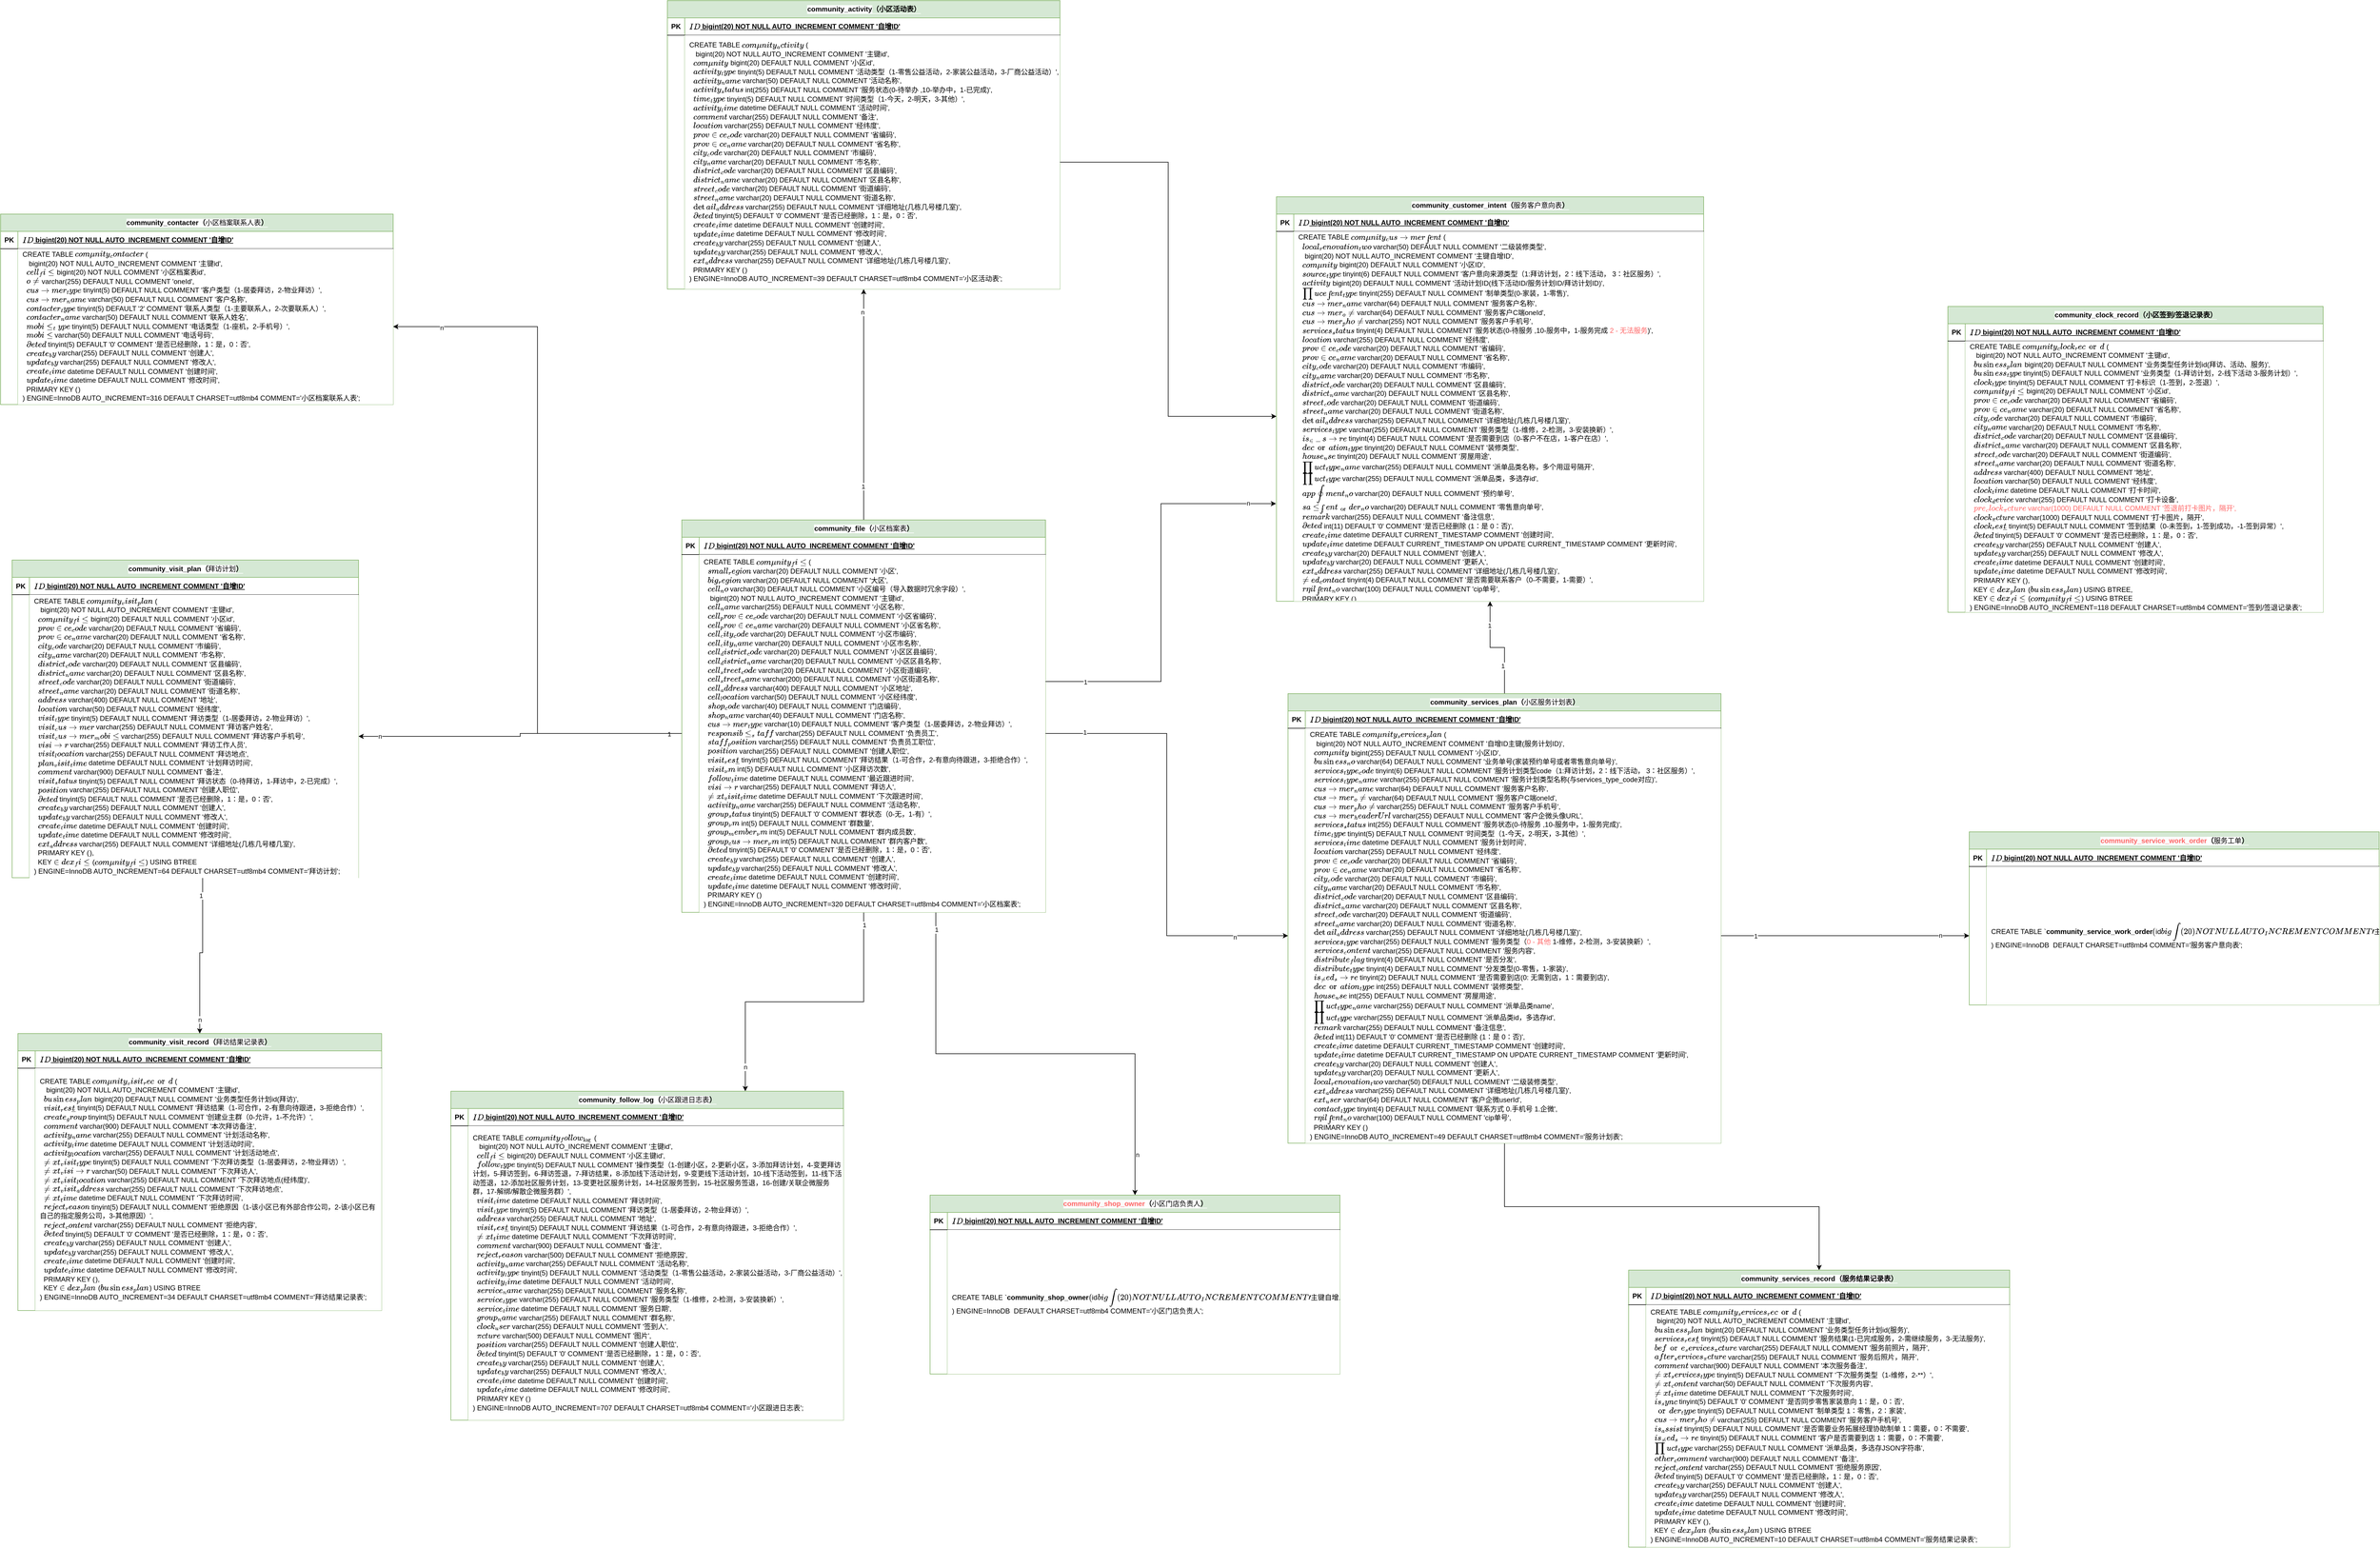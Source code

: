 <mxfile version="24.1.0" type="github">
  <diagram name="第 1 页" id="2DZOpuADKw9ko30QVZN6">
    <mxGraphModel dx="7082" dy="2516" grid="1" gridSize="10" guides="1" tooltips="1" connect="1" arrows="1" fold="1" page="1" pageScale="1" pageWidth="827" pageHeight="1169" math="0" shadow="0">
      <root>
        <mxCell id="0" />
        <mxCell id="1" parent="0" />
        <mxCell id="c-emaLklX0RcFC97JPN--9" value="community_activity&lt;span style=&quot;background-color: rgb(213, 232, 212);&quot;&gt;（小区活动表）&lt;/span&gt;" style="shape=table;startSize=30;container=1;collapsible=1;childLayout=tableLayout;fixedRows=1;rowLines=0;fontStyle=1;align=center;resizeLast=1;html=1;labelBackgroundColor=default;fillColor=#d5e8d4;strokeColor=#82b366;" parent="1" vertex="1">
          <mxGeometry x="-3695" y="-200" width="680" height="500" as="geometry" />
        </mxCell>
        <mxCell id="c-emaLklX0RcFC97JPN--10" value="" style="shape=tableRow;horizontal=0;startSize=0;swimlaneHead=0;swimlaneBody=0;fillColor=none;collapsible=0;dropTarget=0;points=[[0,0.5],[1,0.5]];portConstraint=eastwest;top=0;left=0;right=0;bottom=1;" parent="c-emaLklX0RcFC97JPN--9" vertex="1">
          <mxGeometry y="30" width="680" height="30" as="geometry" />
        </mxCell>
        <mxCell id="c-emaLklX0RcFC97JPN--11" value="PK" style="shape=partialRectangle;connectable=0;fillColor=none;top=0;left=0;bottom=0;right=0;fontStyle=1;overflow=hidden;whiteSpace=wrap;html=1;" parent="c-emaLklX0RcFC97JPN--10" vertex="1">
          <mxGeometry width="30" height="30" as="geometry">
            <mxRectangle width="30" height="30" as="alternateBounds" />
          </mxGeometry>
        </mxCell>
        <mxCell id="c-emaLklX0RcFC97JPN--12" value="`ID` bigint(20) NOT NULL AUTO_INCREMENT COMMENT &#39;自增ID&#39;" style="shape=partialRectangle;connectable=0;fillColor=none;top=0;left=0;bottom=0;right=0;align=left;spacingLeft=6;fontStyle=5;overflow=hidden;whiteSpace=wrap;html=1;" parent="c-emaLklX0RcFC97JPN--10" vertex="1">
          <mxGeometry x="30" width="650" height="30" as="geometry">
            <mxRectangle width="650" height="30" as="alternateBounds" />
          </mxGeometry>
        </mxCell>
        <mxCell id="c-emaLklX0RcFC97JPN--13" value="" style="shape=tableRow;horizontal=0;startSize=0;swimlaneHead=0;swimlaneBody=0;fillColor=none;collapsible=0;dropTarget=0;points=[[0,0.5],[1,0.5]];portConstraint=eastwest;top=0;left=0;right=0;bottom=0;" parent="c-emaLklX0RcFC97JPN--9" vertex="1">
          <mxGeometry y="60" width="680" height="440" as="geometry" />
        </mxCell>
        <mxCell id="c-emaLklX0RcFC97JPN--14" value="" style="shape=partialRectangle;connectable=0;fillColor=none;top=0;left=0;bottom=0;right=0;editable=1;overflow=hidden;whiteSpace=wrap;html=1;" parent="c-emaLklX0RcFC97JPN--13" vertex="1">
          <mxGeometry width="30" height="440" as="geometry">
            <mxRectangle width="30" height="440" as="alternateBounds" />
          </mxGeometry>
        </mxCell>
        <mxCell id="c-emaLklX0RcFC97JPN--15" value="&lt;div style=&quot;line-height: 130%;&quot;&gt;&lt;div style=&quot;line-height: 130%;&quot;&gt;&lt;div style=&quot;line-height: 130%;&quot;&gt;&lt;div style=&quot;line-height: 130%;&quot;&gt;&lt;div style=&quot;line-height: 130%;&quot;&gt;&lt;div style=&quot;line-height: 130%;&quot;&gt;&lt;div style=&quot;line-height: 130%;&quot;&gt;&lt;div data-docx-has-block-data=&quot;false&quot; data-page-id=&quot;YLrPdt7Foo4dSDxoeuHca6s7nCh&quot;&gt;&lt;div class=&quot;old-record-id-FmYydZvrjogUZuxv6E2cjADqneS&quot; style=&quot;&quot;&gt;&lt;div class=&quot;old-record-id-FmYydZvrjogUZuxv6E2cjADqneS&quot;&gt;&lt;div class=&quot;old-record-id-FmYydZvrjogUZuxv6E2cjADqneS&quot;&gt;CREATE TABLE `community_activity` (&lt;/div&gt;&lt;div class=&quot;old-record-id-FmYydZvrjogUZuxv6E2cjADqneS&quot;&gt;&amp;nbsp; `id` bigint(20) NOT NULL AUTO_INCREMENT COMMENT &#39;主键id&#39;,&lt;/div&gt;&lt;div class=&quot;old-record-id-FmYydZvrjogUZuxv6E2cjADqneS&quot;&gt;&amp;nbsp; `community_id` bigint(20) DEFAULT NULL COMMENT &#39;小区id&#39;,&lt;/div&gt;&lt;div class=&quot;old-record-id-FmYydZvrjogUZuxv6E2cjADqneS&quot;&gt;&amp;nbsp; `activity_type` tinyint(5) DEFAULT NULL COMMENT &#39;活动类型（1-零售公益活动，2-家装公益活动，3-厂商公益活动）&#39;,&lt;/div&gt;&lt;div class=&quot;old-record-id-FmYydZvrjogUZuxv6E2cjADqneS&quot;&gt;&amp;nbsp; `activity_name` varchar(50) DEFAULT NULL COMMENT &#39;活动名称&#39;,&lt;/div&gt;&lt;div class=&quot;old-record-id-FmYydZvrjogUZuxv6E2cjADqneS&quot;&gt;&amp;nbsp; `activity_status` int(255) DEFAULT NULL COMMENT &#39;服务状态(0-待举办 ,10-举办中，1-已完成)&#39;,&lt;/div&gt;&lt;div class=&quot;old-record-id-FmYydZvrjogUZuxv6E2cjADqneS&quot;&gt;&amp;nbsp; `time_type` tinyint(5) DEFAULT NULL COMMENT &#39;时间类型（1-今天，2-明天，3-其他）&#39;,&lt;/div&gt;&lt;div class=&quot;old-record-id-FmYydZvrjogUZuxv6E2cjADqneS&quot;&gt;&amp;nbsp; `activity_time` datetime DEFAULT NULL COMMENT &#39;活动时间&#39;,&lt;/div&gt;&lt;div class=&quot;old-record-id-FmYydZvrjogUZuxv6E2cjADqneS&quot;&gt;&amp;nbsp; `comment` varchar(255) DEFAULT NULL COMMENT &#39;备注&#39;,&lt;/div&gt;&lt;div class=&quot;old-record-id-FmYydZvrjogUZuxv6E2cjADqneS&quot;&gt;&amp;nbsp; `location` varchar(255) DEFAULT NULL COMMENT &#39;经纬度&#39;,&lt;/div&gt;&lt;div class=&quot;old-record-id-FmYydZvrjogUZuxv6E2cjADqneS&quot;&gt;&amp;nbsp; `province_code` varchar(20) DEFAULT NULL COMMENT &#39;省编码&#39;,&lt;/div&gt;&lt;div class=&quot;old-record-id-FmYydZvrjogUZuxv6E2cjADqneS&quot;&gt;&amp;nbsp; `province_name` varchar(20) DEFAULT NULL COMMENT &#39;省名称&#39;,&lt;/div&gt;&lt;div class=&quot;old-record-id-FmYydZvrjogUZuxv6E2cjADqneS&quot;&gt;&amp;nbsp; `city_code` varchar(20) DEFAULT NULL COMMENT &#39;市编码&#39;,&lt;/div&gt;&lt;div class=&quot;old-record-id-FmYydZvrjogUZuxv6E2cjADqneS&quot;&gt;&amp;nbsp; `city_name` varchar(20) DEFAULT NULL COMMENT &#39;市名称&#39;,&lt;/div&gt;&lt;div class=&quot;old-record-id-FmYydZvrjogUZuxv6E2cjADqneS&quot;&gt;&amp;nbsp; `district_code` varchar(20) DEFAULT NULL COMMENT &#39;区县编码&#39;,&lt;/div&gt;&lt;div class=&quot;old-record-id-FmYydZvrjogUZuxv6E2cjADqneS&quot;&gt;&amp;nbsp; `district_name` varchar(20) DEFAULT NULL COMMENT &#39;区县名称&#39;,&lt;/div&gt;&lt;div class=&quot;old-record-id-FmYydZvrjogUZuxv6E2cjADqneS&quot;&gt;&amp;nbsp; `street_code` varchar(20) DEFAULT NULL COMMENT &#39;街道编码&#39;,&lt;/div&gt;&lt;div class=&quot;old-record-id-FmYydZvrjogUZuxv6E2cjADqneS&quot;&gt;&amp;nbsp; `street_name` varchar(20) DEFAULT NULL COMMENT &#39;街道名称&#39;,&lt;/div&gt;&lt;div class=&quot;old-record-id-FmYydZvrjogUZuxv6E2cjADqneS&quot;&gt;&amp;nbsp; `detail_address` varchar(255) DEFAULT NULL COMMENT &#39;详细地址(几栋几号楼几室)&#39;,&lt;/div&gt;&lt;div class=&quot;old-record-id-FmYydZvrjogUZuxv6E2cjADqneS&quot;&gt;&amp;nbsp; `deleted` tinyint(5) DEFAULT &#39;0&#39; COMMENT &#39;是否已经删除，1：是，0：否&#39;,&lt;/div&gt;&lt;div class=&quot;old-record-id-FmYydZvrjogUZuxv6E2cjADqneS&quot;&gt;&amp;nbsp; `create_time` datetime DEFAULT NULL COMMENT &#39;创建时间&#39;,&lt;/div&gt;&lt;div class=&quot;old-record-id-FmYydZvrjogUZuxv6E2cjADqneS&quot;&gt;&amp;nbsp; `update_time` datetime DEFAULT NULL COMMENT &#39;修改时间&#39;,&lt;/div&gt;&lt;div class=&quot;old-record-id-FmYydZvrjogUZuxv6E2cjADqneS&quot;&gt;&amp;nbsp; `create_by` varchar(255) DEFAULT NULL COMMENT &#39;创建人&#39;,&lt;/div&gt;&lt;div class=&quot;old-record-id-FmYydZvrjogUZuxv6E2cjADqneS&quot;&gt;&amp;nbsp; `update_by` varchar(255) DEFAULT NULL COMMENT &#39;修改人&#39;,&lt;/div&gt;&lt;div class=&quot;old-record-id-FmYydZvrjogUZuxv6E2cjADqneS&quot;&gt;&amp;nbsp; `ext_address` varchar(255) DEFAULT NULL COMMENT &#39;详细地址(几栋几号楼几室)&#39;,&lt;/div&gt;&lt;div class=&quot;old-record-id-FmYydZvrjogUZuxv6E2cjADqneS&quot;&gt;&amp;nbsp; PRIMARY KEY (`id`)&lt;/div&gt;&lt;div class=&quot;old-record-id-FmYydZvrjogUZuxv6E2cjADqneS&quot;&gt;) ENGINE=InnoDB AUTO_INCREMENT=39 DEFAULT CHARSET=utf8mb4 COMMENT=&#39;小区活动表&#39;;&lt;/div&gt;&lt;/div&gt;&lt;/div&gt;&lt;/div&gt;&lt;/div&gt;&lt;/div&gt;&lt;/div&gt;&lt;/div&gt;&lt;/div&gt;&lt;/div&gt;&lt;/div&gt;" style="shape=partialRectangle;connectable=0;fillColor=default;top=0;left=0;bottom=0;right=0;align=left;spacingLeft=6;overflow=hidden;whiteSpace=wrap;html=1;" parent="c-emaLklX0RcFC97JPN--13" vertex="1">
          <mxGeometry x="30" width="650" height="440" as="geometry">
            <mxRectangle width="650" height="440" as="alternateBounds" />
          </mxGeometry>
        </mxCell>
        <mxCell id="c-emaLklX0RcFC97JPN--16" value="community_clock_record&lt;span style=&quot;background-color: rgb(213, 232, 212);&quot;&gt;（小区签到/签退记录表）&lt;/span&gt;" style="shape=table;startSize=30;container=1;collapsible=1;childLayout=tableLayout;fixedRows=1;rowLines=0;fontStyle=1;align=center;resizeLast=1;html=1;labelBackgroundColor=default;fillColor=#d5e8d4;strokeColor=#82b366;" parent="1" vertex="1">
          <mxGeometry x="-1477" y="330" width="650" height="530" as="geometry" />
        </mxCell>
        <mxCell id="c-emaLklX0RcFC97JPN--17" value="" style="shape=tableRow;horizontal=0;startSize=0;swimlaneHead=0;swimlaneBody=0;fillColor=none;collapsible=0;dropTarget=0;points=[[0,0.5],[1,0.5]];portConstraint=eastwest;top=0;left=0;right=0;bottom=1;" parent="c-emaLklX0RcFC97JPN--16" vertex="1">
          <mxGeometry y="30" width="650" height="30" as="geometry" />
        </mxCell>
        <mxCell id="c-emaLklX0RcFC97JPN--18" value="PK" style="shape=partialRectangle;connectable=0;fillColor=none;top=0;left=0;bottom=0;right=0;fontStyle=1;overflow=hidden;whiteSpace=wrap;html=1;" parent="c-emaLklX0RcFC97JPN--17" vertex="1">
          <mxGeometry width="30" height="30" as="geometry">
            <mxRectangle width="30" height="30" as="alternateBounds" />
          </mxGeometry>
        </mxCell>
        <mxCell id="c-emaLklX0RcFC97JPN--19" value="`ID` bigint(20) NOT NULL AUTO_INCREMENT COMMENT &#39;自增ID&#39;" style="shape=partialRectangle;connectable=0;fillColor=none;top=0;left=0;bottom=0;right=0;align=left;spacingLeft=6;fontStyle=5;overflow=hidden;whiteSpace=wrap;html=1;" parent="c-emaLklX0RcFC97JPN--17" vertex="1">
          <mxGeometry x="30" width="620" height="30" as="geometry">
            <mxRectangle width="620" height="30" as="alternateBounds" />
          </mxGeometry>
        </mxCell>
        <mxCell id="c-emaLklX0RcFC97JPN--20" value="" style="shape=tableRow;horizontal=0;startSize=0;swimlaneHead=0;swimlaneBody=0;fillColor=none;collapsible=0;dropTarget=0;points=[[0,0.5],[1,0.5]];portConstraint=eastwest;top=0;left=0;right=0;bottom=0;" parent="c-emaLklX0RcFC97JPN--16" vertex="1">
          <mxGeometry y="60" width="650" height="470" as="geometry" />
        </mxCell>
        <mxCell id="c-emaLklX0RcFC97JPN--21" value="" style="shape=partialRectangle;connectable=0;fillColor=none;top=0;left=0;bottom=0;right=0;editable=1;overflow=hidden;whiteSpace=wrap;html=1;" parent="c-emaLklX0RcFC97JPN--20" vertex="1">
          <mxGeometry width="30" height="470" as="geometry">
            <mxRectangle width="30" height="470" as="alternateBounds" />
          </mxGeometry>
        </mxCell>
        <mxCell id="c-emaLklX0RcFC97JPN--22" value="&lt;div style=&quot;line-height: 130%;&quot;&gt;&lt;div style=&quot;line-height: 130%;&quot;&gt;&lt;div style=&quot;line-height: 130%;&quot;&gt;&lt;div style=&quot;line-height: 130%;&quot;&gt;&lt;div style=&quot;line-height: 130%;&quot;&gt;&lt;div style=&quot;line-height: 130%;&quot;&gt;&lt;div style=&quot;line-height: 130%;&quot;&gt;&lt;div data-docx-has-block-data=&quot;false&quot; data-page-id=&quot;YLrPdt7Foo4dSDxoeuHca6s7nCh&quot;&gt;&lt;div class=&quot;old-record-id-FmYydZvrjogUZuxv6E2cjADqneS&quot; style=&quot;&quot;&gt;&lt;div class=&quot;old-record-id-FmYydZvrjogUZuxv6E2cjADqneS&quot;&gt;&lt;div class=&quot;old-record-id-FmYydZvrjogUZuxv6E2cjADqneS&quot;&gt;&lt;div class=&quot;old-record-id-FmYydZvrjogUZuxv6E2cjADqneS&quot;&gt;CREATE TABLE `community_clock_record` (&lt;/div&gt;&lt;div class=&quot;old-record-id-FmYydZvrjogUZuxv6E2cjADqneS&quot;&gt;&amp;nbsp; `id` bigint(20) NOT NULL AUTO_INCREMENT COMMENT &#39;主键id&#39;,&lt;/div&gt;&lt;div class=&quot;old-record-id-FmYydZvrjogUZuxv6E2cjADqneS&quot;&gt;&amp;nbsp; `business_plan_id` bigint(20) DEFAULT NULL COMMENT &#39;业务类型任务计划id(拜访、活动、服务)&#39;,&lt;/div&gt;&lt;div class=&quot;old-record-id-FmYydZvrjogUZuxv6E2cjADqneS&quot;&gt;&amp;nbsp; `business_type` tinyint(5) DEFAULT NULL COMMENT &#39;业务类型（1-拜访计划，2-线下活动 3-服务计划）&#39;,&lt;/div&gt;&lt;div class=&quot;old-record-id-FmYydZvrjogUZuxv6E2cjADqneS&quot;&gt;&amp;nbsp; `clock_type` tinyint(5) DEFAULT NULL COMMENT &#39;打卡标识（1-签到，2-签退）&#39;,&lt;/div&gt;&lt;div class=&quot;old-record-id-FmYydZvrjogUZuxv6E2cjADqneS&quot;&gt;&amp;nbsp; `community_file_id` bigint(20) DEFAULT NULL COMMENT &#39;小区id&#39;,&lt;/div&gt;&lt;div class=&quot;old-record-id-FmYydZvrjogUZuxv6E2cjADqneS&quot;&gt;&amp;nbsp; `province_code` varchar(20) DEFAULT NULL COMMENT &#39;省编码&#39;,&lt;/div&gt;&lt;div class=&quot;old-record-id-FmYydZvrjogUZuxv6E2cjADqneS&quot;&gt;&amp;nbsp; `province_name` varchar(20) DEFAULT NULL COMMENT &#39;省名称&#39;,&lt;/div&gt;&lt;div class=&quot;old-record-id-FmYydZvrjogUZuxv6E2cjADqneS&quot;&gt;&amp;nbsp; `city_code` varchar(20) DEFAULT NULL COMMENT &#39;市编码&#39;,&lt;/div&gt;&lt;div class=&quot;old-record-id-FmYydZvrjogUZuxv6E2cjADqneS&quot;&gt;&amp;nbsp; `city_name` varchar(20) DEFAULT NULL COMMENT &#39;市名称&#39;,&lt;/div&gt;&lt;div class=&quot;old-record-id-FmYydZvrjogUZuxv6E2cjADqneS&quot;&gt;&amp;nbsp; `district_code` varchar(20) DEFAULT NULL COMMENT &#39;区县编码&#39;,&lt;/div&gt;&lt;div class=&quot;old-record-id-FmYydZvrjogUZuxv6E2cjADqneS&quot;&gt;&amp;nbsp; `district_name` varchar(20) DEFAULT NULL COMMENT &#39;区县名称&#39;,&lt;/div&gt;&lt;div class=&quot;old-record-id-FmYydZvrjogUZuxv6E2cjADqneS&quot;&gt;&amp;nbsp; `street_code` varchar(20) DEFAULT NULL COMMENT &#39;街道编码&#39;,&lt;/div&gt;&lt;div class=&quot;old-record-id-FmYydZvrjogUZuxv6E2cjADqneS&quot;&gt;&amp;nbsp; `street_name` varchar(20) DEFAULT NULL COMMENT &#39;街道名称&#39;,&lt;/div&gt;&lt;div class=&quot;old-record-id-FmYydZvrjogUZuxv6E2cjADqneS&quot;&gt;&amp;nbsp; `address` varchar(400) DEFAULT NULL COMMENT &#39;地址&#39;,&lt;/div&gt;&lt;div class=&quot;old-record-id-FmYydZvrjogUZuxv6E2cjADqneS&quot;&gt;&amp;nbsp; `location` varchar(50) DEFAULT NULL COMMENT &#39;经纬度&#39;,&lt;/div&gt;&lt;div class=&quot;old-record-id-FmYydZvrjogUZuxv6E2cjADqneS&quot;&gt;&amp;nbsp; `clock_time` datetime DEFAULT NULL COMMENT &#39;打卡时间&#39;,&lt;/div&gt;&lt;div class=&quot;old-record-id-FmYydZvrjogUZuxv6E2cjADqneS&quot;&gt;&amp;nbsp; `clock_device` varchar(255) DEFAULT NULL COMMENT &#39;打卡设备&#39;,&lt;/div&gt;&lt;div class=&quot;old-record-id-FmYydZvrjogUZuxv6E2cjADqneS&quot;&gt;&lt;div data-docx-has-block-data=&quot;false&quot; data-page-id=&quot;ZemVd6itzo8gVVxxvXpcQxlPnFh&quot;&gt;&lt;div class=&quot;old-record-id-IW7FdmLZLowuYTxa2mucDeT7nXg&quot; style=&quot;white-space:pre;&quot;&gt;&lt;font color=&quot;#ff6666&quot;&gt;  `pre_clock_picture` varchar(1000) DEFAULT NULL COMMENT &#39;签退前打卡图片，隔开&#39;,&lt;/font&gt;&lt;/div&gt;&lt;/div&gt;&lt;span class=&quot;lark-record-clipboard&quot; data-lark-record-format=&quot;docx/text&quot; data-lark-record-data=&quot;{&amp;quot;rootId&amp;quot;:&amp;quot;ZemVd6itzo8gVVxxvXpcQxlPnFh&amp;quot;,&amp;quot;text&amp;quot;:{&amp;quot;initialAttributedTexts&amp;quot;:{&amp;quot;text&amp;quot;:{&amp;quot;0&amp;quot;:&amp;quot;  `pre_clock_picture` varchar(1000) DEFAULT NULL COMMENT &#39;签退前打卡图片，隔开&#39;,&amp;quot;},&amp;quot;attribs&amp;quot;:{&amp;quot;0&amp;quot;:&amp;quot;*0+1y&amp;quot;}},&amp;quot;apool&amp;quot;:{&amp;quot;numToAttrib&amp;quot;:{&amp;quot;0&amp;quot;:[&amp;quot;author&amp;quot;,&amp;quot;7220235268358848515&amp;quot;]},&amp;quot;nextNum&amp;quot;:1}},&amp;quot;type&amp;quot;:&amp;quot;text&amp;quot;,&amp;quot;referenceRecordMap&amp;quot;:{},&amp;quot;extra&amp;quot;:{&amp;quot;mention_page_title&amp;quot;:{},&amp;quot;external_mention_url&amp;quot;:{}},&amp;quot;isKeepQuoteContainer&amp;quot;:false,&amp;quot;isFromCode&amp;quot;:true,&amp;quot;selection&amp;quot;:[{&amp;quot;id&amp;quot;:14,&amp;quot;type&amp;quot;:&amp;quot;text&amp;quot;,&amp;quot;selection&amp;quot;:{&amp;quot;start&amp;quot;:3970,&amp;quot;end&amp;quot;:4040},&amp;quot;recordId&amp;quot;:&amp;quot;IW7FdmLZLowuYTxa2mucDeT7nXg&amp;quot;}],&amp;quot;payloadMap&amp;quot;:{},&amp;quot;isCut&amp;quot;:false}&quot;&gt;&lt;/span&gt;&lt;/div&gt;&lt;div class=&quot;old-record-id-FmYydZvrjogUZuxv6E2cjADqneS&quot;&gt;&amp;nbsp; `clock_picture` varchar(1000) DEFAULT NULL COMMENT &#39;打卡图片，隔开&#39;,&lt;/div&gt;&lt;div class=&quot;old-record-id-FmYydZvrjogUZuxv6E2cjADqneS&quot;&gt;&amp;nbsp; `clock_result` tinyint(5) DEFAULT NULL COMMENT &#39;签到结果（0-未签到，1-签到成功，-1-签到异常）&#39;,&lt;/div&gt;&lt;div class=&quot;old-record-id-FmYydZvrjogUZuxv6E2cjADqneS&quot;&gt;&amp;nbsp; `deleted` tinyint(5) DEFAULT &#39;0&#39; COMMENT &#39;是否已经删除，1：是，0：否&#39;,&lt;/div&gt;&lt;div class=&quot;old-record-id-FmYydZvrjogUZuxv6E2cjADqneS&quot;&gt;&amp;nbsp; `create_by` varchar(255) DEFAULT NULL COMMENT &#39;创建人&#39;,&lt;/div&gt;&lt;div class=&quot;old-record-id-FmYydZvrjogUZuxv6E2cjADqneS&quot;&gt;&amp;nbsp; `update_by` varchar(255) DEFAULT NULL COMMENT &#39;修改人&#39;,&lt;/div&gt;&lt;div class=&quot;old-record-id-FmYydZvrjogUZuxv6E2cjADqneS&quot;&gt;&amp;nbsp; `create_time` datetime DEFAULT NULL COMMENT &#39;创建时间&#39;,&lt;/div&gt;&lt;div class=&quot;old-record-id-FmYydZvrjogUZuxv6E2cjADqneS&quot;&gt;&amp;nbsp; `update_time` datetime DEFAULT NULL COMMENT &#39;修改时间&#39;,&lt;/div&gt;&lt;div class=&quot;old-record-id-FmYydZvrjogUZuxv6E2cjADqneS&quot;&gt;&amp;nbsp; PRIMARY KEY (`id`),&lt;/div&gt;&lt;div class=&quot;old-record-id-FmYydZvrjogUZuxv6E2cjADqneS&quot;&gt;&amp;nbsp; KEY `index_plan_id` (`business_plan_id`) USING BTREE,&lt;/div&gt;&lt;div class=&quot;old-record-id-FmYydZvrjogUZuxv6E2cjADqneS&quot;&gt;&amp;nbsp; KEY `index_file_id` (`community_file_id`) USING BTREE&lt;/div&gt;&lt;div class=&quot;old-record-id-FmYydZvrjogUZuxv6E2cjADqneS&quot;&gt;) ENGINE=InnoDB AUTO_INCREMENT=118 DEFAULT CHARSET=utf8mb4 COMMENT=&#39;签到/签退记录表&#39;;&lt;/div&gt;&lt;/div&gt;&lt;/div&gt;&lt;/div&gt;&lt;/div&gt;&lt;/div&gt;&lt;/div&gt;&lt;/div&gt;&lt;/div&gt;&lt;/div&gt;&lt;/div&gt;&lt;/div&gt;" style="shape=partialRectangle;connectable=0;fillColor=default;top=0;left=0;bottom=0;right=0;align=left;spacingLeft=6;overflow=hidden;whiteSpace=wrap;html=1;" parent="c-emaLklX0RcFC97JPN--20" vertex="1">
          <mxGeometry x="30" width="620" height="470" as="geometry">
            <mxRectangle width="620" height="470" as="alternateBounds" />
          </mxGeometry>
        </mxCell>
        <mxCell id="c-emaLklX0RcFC97JPN--23" value="community_contacter（&lt;span style=&quot;font-weight: 400; text-align: left; background-color: rgb(251, 251, 251);&quot;&gt;小区档案联系人表&lt;/span&gt;&lt;span style=&quot;background-color: rgb(213, 232, 212);&quot;&gt;）&lt;/span&gt;" style="shape=table;startSize=30;container=1;collapsible=1;childLayout=tableLayout;fixedRows=1;rowLines=0;fontStyle=1;align=center;resizeLast=1;html=1;labelBackgroundColor=default;fillColor=#d5e8d4;strokeColor=#82b366;" parent="1" vertex="1">
          <mxGeometry x="-4850" y="170" width="680" height="330" as="geometry" />
        </mxCell>
        <mxCell id="c-emaLklX0RcFC97JPN--24" value="" style="shape=tableRow;horizontal=0;startSize=0;swimlaneHead=0;swimlaneBody=0;fillColor=none;collapsible=0;dropTarget=0;points=[[0,0.5],[1,0.5]];portConstraint=eastwest;top=0;left=0;right=0;bottom=1;" parent="c-emaLklX0RcFC97JPN--23" vertex="1">
          <mxGeometry y="30" width="680" height="30" as="geometry" />
        </mxCell>
        <mxCell id="c-emaLklX0RcFC97JPN--25" value="PK" style="shape=partialRectangle;connectable=0;fillColor=none;top=0;left=0;bottom=0;right=0;fontStyle=1;overflow=hidden;whiteSpace=wrap;html=1;" parent="c-emaLklX0RcFC97JPN--24" vertex="1">
          <mxGeometry width="30" height="30" as="geometry">
            <mxRectangle width="30" height="30" as="alternateBounds" />
          </mxGeometry>
        </mxCell>
        <mxCell id="c-emaLklX0RcFC97JPN--26" value="`ID` bigint(20) NOT NULL AUTO_INCREMENT COMMENT &#39;自增ID&#39;" style="shape=partialRectangle;connectable=0;fillColor=none;top=0;left=0;bottom=0;right=0;align=left;spacingLeft=6;fontStyle=5;overflow=hidden;whiteSpace=wrap;html=1;" parent="c-emaLklX0RcFC97JPN--24" vertex="1">
          <mxGeometry x="30" width="650" height="30" as="geometry">
            <mxRectangle width="650" height="30" as="alternateBounds" />
          </mxGeometry>
        </mxCell>
        <mxCell id="c-emaLklX0RcFC97JPN--27" value="" style="shape=tableRow;horizontal=0;startSize=0;swimlaneHead=0;swimlaneBody=0;fillColor=none;collapsible=0;dropTarget=0;points=[[0,0.5],[1,0.5]];portConstraint=eastwest;top=0;left=0;right=0;bottom=0;" parent="c-emaLklX0RcFC97JPN--23" vertex="1">
          <mxGeometry y="60" width="680" height="270" as="geometry" />
        </mxCell>
        <mxCell id="c-emaLklX0RcFC97JPN--28" value="" style="shape=partialRectangle;connectable=0;fillColor=none;top=0;left=0;bottom=0;right=0;editable=1;overflow=hidden;whiteSpace=wrap;html=1;" parent="c-emaLklX0RcFC97JPN--27" vertex="1">
          <mxGeometry width="30" height="270" as="geometry">
            <mxRectangle width="30" height="270" as="alternateBounds" />
          </mxGeometry>
        </mxCell>
        <mxCell id="c-emaLklX0RcFC97JPN--29" value="&lt;div style=&quot;line-height: 130%;&quot;&gt;&lt;div style=&quot;line-height: 130%;&quot;&gt;&lt;div style=&quot;line-height: 130%;&quot;&gt;&lt;div style=&quot;line-height: 130%;&quot;&gt;&lt;div style=&quot;line-height: 130%;&quot;&gt;&lt;div style=&quot;line-height: 130%;&quot;&gt;&lt;div style=&quot;line-height: 130%;&quot;&gt;&lt;div data-docx-has-block-data=&quot;false&quot; data-page-id=&quot;YLrPdt7Foo4dSDxoeuHca6s7nCh&quot;&gt;&lt;div class=&quot;old-record-id-FmYydZvrjogUZuxv6E2cjADqneS&quot; style=&quot;&quot;&gt;&lt;div class=&quot;old-record-id-FmYydZvrjogUZuxv6E2cjADqneS&quot;&gt;&lt;div class=&quot;old-record-id-FmYydZvrjogUZuxv6E2cjADqneS&quot;&gt;&lt;div class=&quot;old-record-id-FmYydZvrjogUZuxv6E2cjADqneS&quot;&gt;CREATE TABLE `community_contacter` (&lt;/div&gt;&lt;div class=&quot;old-record-id-FmYydZvrjogUZuxv6E2cjADqneS&quot;&gt;&amp;nbsp; `id` bigint(20) NOT NULL AUTO_INCREMENT COMMENT &#39;主键id&#39;,&lt;/div&gt;&lt;div class=&quot;old-record-id-FmYydZvrjogUZuxv6E2cjADqneS&quot;&gt;&amp;nbsp; `cell_file_id` bigint(20) NOT NULL COMMENT &#39;小区档案表id&#39;,&lt;/div&gt;&lt;div class=&quot;old-record-id-FmYydZvrjogUZuxv6E2cjADqneS&quot;&gt;&amp;nbsp; `one_id` varchar(255) DEFAULT NULL COMMENT &#39;oneId&#39;,&lt;/div&gt;&lt;div class=&quot;old-record-id-FmYydZvrjogUZuxv6E2cjADqneS&quot;&gt;&amp;nbsp; `customer_type` tinyint(5) DEFAULT NULL COMMENT &#39;客户类型（1-居委拜访，2-物业拜访）&#39;,&lt;/div&gt;&lt;div class=&quot;old-record-id-FmYydZvrjogUZuxv6E2cjADqneS&quot;&gt;&amp;nbsp; `customer_name` varchar(50) DEFAULT NULL COMMENT &#39;客户名称&#39;,&lt;/div&gt;&lt;div class=&quot;old-record-id-FmYydZvrjogUZuxv6E2cjADqneS&quot;&gt;&amp;nbsp; `contacter_type` tinyint(5) DEFAULT &#39;2&#39; COMMENT &#39;联系人类型（1-主要联系人，2-次要联系人）&#39;,&lt;/div&gt;&lt;div class=&quot;old-record-id-FmYydZvrjogUZuxv6E2cjADqneS&quot;&gt;&amp;nbsp; `contacter_name` varchar(50) DEFAULT NULL COMMENT &#39;联系人姓名&#39;,&lt;/div&gt;&lt;div class=&quot;old-record-id-FmYydZvrjogUZuxv6E2cjADqneS&quot;&gt;&amp;nbsp; `mobile_type` tinyint(5) DEFAULT NULL COMMENT &#39;电话类型（1-座机，2-手机号）&#39;,&lt;/div&gt;&lt;div class=&quot;old-record-id-FmYydZvrjogUZuxv6E2cjADqneS&quot;&gt;&amp;nbsp; `mobile` varchar(50) DEFAULT NULL COMMENT &#39;电话号码&#39;,&lt;/div&gt;&lt;div class=&quot;old-record-id-FmYydZvrjogUZuxv6E2cjADqneS&quot;&gt;&amp;nbsp; `deleted` tinyint(5) DEFAULT &#39;0&#39; COMMENT &#39;是否已经删除，1：是，0：否&#39;,&lt;/div&gt;&lt;div class=&quot;old-record-id-FmYydZvrjogUZuxv6E2cjADqneS&quot;&gt;&amp;nbsp; `create_by` varchar(255) DEFAULT NULL COMMENT &#39;创建人&#39;,&lt;/div&gt;&lt;div class=&quot;old-record-id-FmYydZvrjogUZuxv6E2cjADqneS&quot;&gt;&amp;nbsp; `update_by` varchar(255) DEFAULT NULL COMMENT &#39;修改人&#39;,&lt;/div&gt;&lt;div class=&quot;old-record-id-FmYydZvrjogUZuxv6E2cjADqneS&quot;&gt;&amp;nbsp; `create_time` datetime DEFAULT NULL COMMENT &#39;创建时间&#39;,&lt;/div&gt;&lt;div class=&quot;old-record-id-FmYydZvrjogUZuxv6E2cjADqneS&quot;&gt;&amp;nbsp; `update_time` datetime DEFAULT NULL COMMENT &#39;修改时间&#39;,&lt;/div&gt;&lt;div class=&quot;old-record-id-FmYydZvrjogUZuxv6E2cjADqneS&quot;&gt;&amp;nbsp; PRIMARY KEY (`id`)&lt;/div&gt;&lt;div class=&quot;old-record-id-FmYydZvrjogUZuxv6E2cjADqneS&quot;&gt;) ENGINE=InnoDB AUTO_INCREMENT=316 DEFAULT CHARSET=utf8mb4 COMMENT=&#39;小区档案联系人表&#39;;&lt;/div&gt;&lt;/div&gt;&lt;/div&gt;&lt;/div&gt;&lt;/div&gt;&lt;/div&gt;&lt;/div&gt;&lt;/div&gt;&lt;/div&gt;&lt;/div&gt;&lt;/div&gt;&lt;/div&gt;" style="shape=partialRectangle;connectable=0;fillColor=default;top=0;left=0;bottom=0;right=0;align=left;spacingLeft=6;overflow=hidden;whiteSpace=wrap;html=1;" parent="c-emaLklX0RcFC97JPN--27" vertex="1">
          <mxGeometry x="30" width="650" height="270" as="geometry">
            <mxRectangle width="650" height="270" as="alternateBounds" />
          </mxGeometry>
        </mxCell>
        <mxCell id="c-emaLklX0RcFC97JPN--30" value="&lt;div style=&quot;text-align: left;&quot;&gt;community_customer_intent（&lt;span style=&quot;font-weight: 400; background-color: rgb(251, 251, 251);&quot;&gt;服务客户意向表&lt;/span&gt;&lt;span style=&quot;background-color: rgb(213, 232, 212);&quot;&gt;）&lt;/span&gt;&lt;/div&gt;" style="shape=table;startSize=30;container=1;collapsible=1;childLayout=tableLayout;fixedRows=1;rowLines=0;fontStyle=1;align=center;resizeLast=1;html=1;labelBackgroundColor=default;fillColor=#d5e8d4;strokeColor=#82b366;" parent="1" vertex="1">
          <mxGeometry x="-2640" y="140" width="740" height="701" as="geometry" />
        </mxCell>
        <mxCell id="c-emaLklX0RcFC97JPN--31" value="" style="shape=tableRow;horizontal=0;startSize=0;swimlaneHead=0;swimlaneBody=0;fillColor=none;collapsible=0;dropTarget=0;points=[[0,0.5],[1,0.5]];portConstraint=eastwest;top=0;left=0;right=0;bottom=1;" parent="c-emaLklX0RcFC97JPN--30" vertex="1">
          <mxGeometry y="30" width="740" height="30" as="geometry" />
        </mxCell>
        <mxCell id="c-emaLklX0RcFC97JPN--32" value="PK" style="shape=partialRectangle;connectable=0;fillColor=none;top=0;left=0;bottom=0;right=0;fontStyle=1;overflow=hidden;whiteSpace=wrap;html=1;" parent="c-emaLklX0RcFC97JPN--31" vertex="1">
          <mxGeometry width="30" height="30" as="geometry">
            <mxRectangle width="30" height="30" as="alternateBounds" />
          </mxGeometry>
        </mxCell>
        <mxCell id="c-emaLklX0RcFC97JPN--33" value="`ID` bigint(20) NOT NULL AUTO_INCREMENT COMMENT &#39;自增ID&#39;" style="shape=partialRectangle;connectable=0;fillColor=none;top=0;left=0;bottom=0;right=0;align=left;spacingLeft=6;fontStyle=5;overflow=hidden;whiteSpace=wrap;html=1;" parent="c-emaLklX0RcFC97JPN--31" vertex="1">
          <mxGeometry x="30" width="710" height="30" as="geometry">
            <mxRectangle width="710" height="30" as="alternateBounds" />
          </mxGeometry>
        </mxCell>
        <mxCell id="c-emaLklX0RcFC97JPN--34" value="" style="shape=tableRow;horizontal=0;startSize=0;swimlaneHead=0;swimlaneBody=0;fillColor=none;collapsible=0;dropTarget=0;points=[[0,0.5],[1,0.5]];portConstraint=eastwest;top=0;left=0;right=0;bottom=0;" parent="c-emaLklX0RcFC97JPN--30" vertex="1">
          <mxGeometry y="60" width="740" height="641" as="geometry" />
        </mxCell>
        <mxCell id="c-emaLklX0RcFC97JPN--35" value="" style="shape=partialRectangle;connectable=0;fillColor=none;top=0;left=0;bottom=0;right=0;editable=1;overflow=hidden;whiteSpace=wrap;html=1;" parent="c-emaLklX0RcFC97JPN--34" vertex="1">
          <mxGeometry width="30" height="641" as="geometry">
            <mxRectangle width="30" height="641" as="alternateBounds" />
          </mxGeometry>
        </mxCell>
        <mxCell id="c-emaLklX0RcFC97JPN--36" value="&lt;div style=&quot;line-height: 130%;&quot;&gt;&lt;div style=&quot;line-height: 130%;&quot;&gt;&lt;div style=&quot;line-height: 130%;&quot;&gt;&lt;div style=&quot;line-height: 130%;&quot;&gt;&lt;div style=&quot;line-height: 130%;&quot;&gt;&lt;div style=&quot;line-height: 130%;&quot;&gt;&lt;div style=&quot;line-height: 130%;&quot;&gt;&lt;div data-docx-has-block-data=&quot;false&quot; data-page-id=&quot;YLrPdt7Foo4dSDxoeuHca6s7nCh&quot;&gt;&lt;div class=&quot;old-record-id-FmYydZvrjogUZuxv6E2cjADqneS&quot; style=&quot;&quot;&gt;&lt;div class=&quot;old-record-id-FmYydZvrjogUZuxv6E2cjADqneS&quot;&gt;&lt;div class=&quot;old-record-id-FmYydZvrjogUZuxv6E2cjADqneS&quot;&gt;&lt;div class=&quot;old-record-id-FmYydZvrjogUZuxv6E2cjADqneS&quot;&gt;&lt;div class=&quot;old-record-id-FmYydZvrjogUZuxv6E2cjADqneS&quot;&gt;CREATE TABLE `community_customer_intent` (&lt;/div&gt;&lt;div class=&quot;old-record-id-FmYydZvrjogUZuxv6E2cjADqneS&quot;&gt;&amp;nbsp; `local_renovation_two` varchar(50) DEFAULT NULL COMMENT &#39;二级装修类型&#39;,&lt;/div&gt;&lt;div class=&quot;old-record-id-FmYydZvrjogUZuxv6E2cjADqneS&quot;&gt;&amp;nbsp; `id` bigint(20) NOT NULL AUTO_INCREMENT COMMENT &#39;主键自增ID&#39;,&lt;/div&gt;&lt;div class=&quot;old-record-id-FmYydZvrjogUZuxv6E2cjADqneS&quot;&gt;&amp;nbsp; `community_id` bigint(20) DEFAULT NULL COMMENT &#39;小区ID&#39;,&lt;/div&gt;&lt;div class=&quot;old-record-id-FmYydZvrjogUZuxv6E2cjADqneS&quot;&gt;&amp;nbsp; `source_type` tinyint(6) DEFAULT NULL COMMENT &#39;客户意向来源类型（1:拜访计划，2：线下活动， 3：社区服务）&#39;,&lt;/div&gt;&lt;div class=&quot;old-record-id-FmYydZvrjogUZuxv6E2cjADqneS&quot;&gt;&amp;nbsp; `activity_id` bigint(20) DEFAULT NULL COMMENT &#39;活动计划ID(线下活动ID/服务计划ID/拜访计划ID)&#39;,&lt;/div&gt;&lt;div class=&quot;old-record-id-FmYydZvrjogUZuxv6E2cjADqneS&quot;&gt;&amp;nbsp; `produce_intent_type` tinyint(255) DEFAULT NULL COMMENT &#39;制单类型(0-家装，1-零售)&#39;,&lt;/div&gt;&lt;div class=&quot;old-record-id-FmYydZvrjogUZuxv6E2cjADqneS&quot;&gt;&amp;nbsp; `customer_name` varchar(64) DEFAULT NULL COMMENT &#39;服务客户名称&#39;,&lt;/div&gt;&lt;div class=&quot;old-record-id-FmYydZvrjogUZuxv6E2cjADqneS&quot;&gt;&amp;nbsp; `customer_one_id` varchar(64) DEFAULT NULL COMMENT &#39;服务客户C端oneId&#39;,&lt;/div&gt;&lt;div class=&quot;old-record-id-FmYydZvrjogUZuxv6E2cjADqneS&quot;&gt;&amp;nbsp; `customer_phone` varchar(255) NOT NULL COMMENT &#39;服务客户手机号&#39;,&lt;/div&gt;&lt;div class=&quot;old-record-id-FmYydZvrjogUZuxv6E2cjADqneS&quot;&gt;&amp;nbsp; `services_status` tinyint(4) DEFAULT NULL COMMENT &#39;服务状态(0-待服务 ,10-服务中，1-服务完成 &lt;font color=&quot;#ff6666&quot;&gt;2 - 无法服务&lt;/font&gt;)&#39;,&lt;/div&gt;&lt;div class=&quot;old-record-id-FmYydZvrjogUZuxv6E2cjADqneS&quot;&gt;&amp;nbsp; `location` varchar(255) DEFAULT NULL COMMENT &#39;经纬度&#39;,&lt;/div&gt;&lt;div class=&quot;old-record-id-FmYydZvrjogUZuxv6E2cjADqneS&quot;&gt;&amp;nbsp; `province_code` varchar(20) DEFAULT NULL COMMENT &#39;省编码&#39;,&lt;/div&gt;&lt;div class=&quot;old-record-id-FmYydZvrjogUZuxv6E2cjADqneS&quot;&gt;&amp;nbsp; `province_name` varchar(20) DEFAULT NULL COMMENT &#39;省名称&#39;,&lt;/div&gt;&lt;div class=&quot;old-record-id-FmYydZvrjogUZuxv6E2cjADqneS&quot;&gt;&amp;nbsp; `city_code` varchar(20) DEFAULT NULL COMMENT &#39;市编码&#39;,&lt;/div&gt;&lt;div class=&quot;old-record-id-FmYydZvrjogUZuxv6E2cjADqneS&quot;&gt;&amp;nbsp; `city_name` varchar(20) DEFAULT NULL COMMENT &#39;市名称&#39;,&lt;/div&gt;&lt;div class=&quot;old-record-id-FmYydZvrjogUZuxv6E2cjADqneS&quot;&gt;&amp;nbsp; `district_code` varchar(20) DEFAULT NULL COMMENT &#39;区县编码&#39;,&lt;/div&gt;&lt;div class=&quot;old-record-id-FmYydZvrjogUZuxv6E2cjADqneS&quot;&gt;&amp;nbsp; `district_name` varchar(20) DEFAULT NULL COMMENT &#39;区县名称&#39;,&lt;/div&gt;&lt;div class=&quot;old-record-id-FmYydZvrjogUZuxv6E2cjADqneS&quot;&gt;&amp;nbsp; `street_code` varchar(20) DEFAULT NULL COMMENT &#39;街道编码&#39;,&lt;/div&gt;&lt;div class=&quot;old-record-id-FmYydZvrjogUZuxv6E2cjADqneS&quot;&gt;&amp;nbsp; `street_name` varchar(20) DEFAULT NULL COMMENT &#39;街道名称&#39;,&lt;/div&gt;&lt;div class=&quot;old-record-id-FmYydZvrjogUZuxv6E2cjADqneS&quot;&gt;&amp;nbsp; `detail_address` varchar(255) DEFAULT NULL COMMENT &#39;详细地址(几栋几号楼几室)&#39;,&lt;/div&gt;&lt;div class=&quot;old-record-id-FmYydZvrjogUZuxv6E2cjADqneS&quot;&gt;&amp;nbsp; `services_type` varchar(255) DEFAULT NULL COMMENT &#39;服务类型（1-维修，2-检测，3-安装换新）&#39;,&lt;/div&gt;&lt;div class=&quot;old-record-id-FmYydZvrjogUZuxv6E2cjADqneS&quot;&gt;&amp;nbsp; `is_in_store` tinyint(4) DEFAULT NULL COMMENT &#39;是否需要到店（0-客户不在店，1-客户在店）&#39;,&lt;/div&gt;&lt;div class=&quot;old-record-id-FmYydZvrjogUZuxv6E2cjADqneS&quot;&gt;&amp;nbsp; `decoration_type` tinyint(20) DEFAULT NULL COMMENT &#39;装修类型&#39;,&lt;/div&gt;&lt;div class=&quot;old-record-id-FmYydZvrjogUZuxv6E2cjADqneS&quot;&gt;&amp;nbsp; `house_use` tinyint(20) DEFAULT NULL COMMENT &#39;房屋用途&#39;,&lt;/div&gt;&lt;div class=&quot;old-record-id-FmYydZvrjogUZuxv6E2cjADqneS&quot;&gt;&amp;nbsp; `product_type_name` varchar(255) DEFAULT NULL COMMENT &#39;派单品类名称，多个用逗号隔开&#39;,&lt;/div&gt;&lt;div class=&quot;old-record-id-FmYydZvrjogUZuxv6E2cjADqneS&quot;&gt;&amp;nbsp; `product_type` varchar(255) DEFAULT NULL COMMENT &#39;派单品类，多选存id&#39;,&lt;/div&gt;&lt;div class=&quot;old-record-id-FmYydZvrjogUZuxv6E2cjADqneS&quot;&gt;&amp;nbsp; `appointment_no` varchar(20) DEFAULT NULL COMMENT &#39;预约单号&#39;,&lt;/div&gt;&lt;div class=&quot;old-record-id-FmYydZvrjogUZuxv6E2cjADqneS&quot;&gt;&amp;nbsp; `sale_intent_order_no` varchar(20) DEFAULT NULL COMMENT &#39;零售意向单号&#39;,&lt;/div&gt;&lt;div class=&quot;old-record-id-FmYydZvrjogUZuxv6E2cjADqneS&quot;&gt;&amp;nbsp; `remark` varchar(255) DEFAULT NULL COMMENT &#39;备注信息&#39;,&lt;/div&gt;&lt;div class=&quot;old-record-id-FmYydZvrjogUZuxv6E2cjADqneS&quot;&gt;&amp;nbsp; `deleted` int(11) DEFAULT &#39;0&#39; COMMENT &#39;是否已经删除 (1：是 0：否)&#39;,&lt;/div&gt;&lt;div class=&quot;old-record-id-FmYydZvrjogUZuxv6E2cjADqneS&quot;&gt;&amp;nbsp; `create_time` datetime DEFAULT CURRENT_TIMESTAMP COMMENT &#39;创建时间&#39;,&lt;/div&gt;&lt;div class=&quot;old-record-id-FmYydZvrjogUZuxv6E2cjADqneS&quot;&gt;&amp;nbsp; `update_time` datetime DEFAULT CURRENT_TIMESTAMP ON UPDATE CURRENT_TIMESTAMP COMMENT &#39;更新时间&#39;,&lt;/div&gt;&lt;div class=&quot;old-record-id-FmYydZvrjogUZuxv6E2cjADqneS&quot;&gt;&amp;nbsp; `create_by` varchar(20) DEFAULT NULL COMMENT &#39;创建人&#39;,&lt;/div&gt;&lt;div class=&quot;old-record-id-FmYydZvrjogUZuxv6E2cjADqneS&quot;&gt;&amp;nbsp; `update_by` varchar(20) DEFAULT NULL COMMENT &#39;更新人&#39;,&lt;/div&gt;&lt;div class=&quot;old-record-id-FmYydZvrjogUZuxv6E2cjADqneS&quot;&gt;&amp;nbsp; `ext_address` varchar(255) DEFAULT NULL COMMENT &#39;详细地址(几栋几号楼几室)&#39;,&lt;/div&gt;&lt;div class=&quot;old-record-id-FmYydZvrjogUZuxv6E2cjADqneS&quot;&gt;&amp;nbsp; `need_contact` tinyint(4) DEFAULT NULL COMMENT &#39;是否需要联系客户（0-不需要，1-需要）&#39;,&lt;/div&gt;&lt;div class=&quot;old-record-id-FmYydZvrjogUZuxv6E2cjADqneS&quot;&gt;&amp;nbsp; `retail_intent_no` varchar(100) DEFAULT NULL COMMENT &#39;cip单号&#39;,&lt;/div&gt;&lt;div class=&quot;old-record-id-FmYydZvrjogUZuxv6E2cjADqneS&quot;&gt;&amp;nbsp; PRIMARY KEY (`id`)&lt;/div&gt;&lt;div class=&quot;old-record-id-FmYydZvrjogUZuxv6E2cjADqneS&quot;&gt;) ENGINE=InnoDB AUTO_INCREMENT=179 DEFAULT CHARSET=utf8mb4 COMMENT=&#39;服务客户意向表&#39;;&lt;/div&gt;&lt;/div&gt;&lt;/div&gt;&lt;/div&gt;&lt;/div&gt;&lt;/div&gt;&lt;/div&gt;&lt;/div&gt;&lt;/div&gt;&lt;/div&gt;&lt;/div&gt;&lt;/div&gt;&lt;/div&gt;" style="shape=partialRectangle;connectable=0;fillColor=default;top=0;left=0;bottom=0;right=0;align=left;spacingLeft=6;overflow=hidden;whiteSpace=wrap;html=1;" parent="c-emaLklX0RcFC97JPN--34" vertex="1">
          <mxGeometry x="30" width="710" height="641" as="geometry">
            <mxRectangle width="710" height="641" as="alternateBounds" />
          </mxGeometry>
        </mxCell>
        <mxCell id="B33Yiamh9O9l-_BfC-cV-1" style="edgeStyle=orthogonalEdgeStyle;rounded=0;orthogonalLoop=1;jettySize=auto;html=1;entryX=0.75;entryY=0;entryDx=0;entryDy=0;" parent="1" source="c-emaLklX0RcFC97JPN--37" target="c-emaLklX0RcFC97JPN--44" edge="1">
          <mxGeometry relative="1" as="geometry" />
        </mxCell>
        <mxCell id="B33Yiamh9O9l-_BfC-cV-2" value="1" style="edgeLabel;html=1;align=center;verticalAlign=middle;resizable=0;points=[];" parent="B33Yiamh9O9l-_BfC-cV-1" vertex="1" connectable="0">
          <mxGeometry x="-0.914" y="1" relative="1" as="geometry">
            <mxPoint as="offset" />
          </mxGeometry>
        </mxCell>
        <mxCell id="B33Yiamh9O9l-_BfC-cV-3" value="n" style="edgeLabel;html=1;align=center;verticalAlign=middle;resizable=0;points=[];" parent="B33Yiamh9O9l-_BfC-cV-1" vertex="1" connectable="0">
          <mxGeometry x="0.89" y="5" relative="1" as="geometry">
            <mxPoint x="-5" y="-14" as="offset" />
          </mxGeometry>
        </mxCell>
        <mxCell id="B33Yiamh9O9l-_BfC-cV-7" style="edgeStyle=orthogonalEdgeStyle;rounded=0;orthogonalLoop=1;jettySize=auto;html=1;entryX=0.5;entryY=1;entryDx=0;entryDy=0;" parent="1" source="c-emaLklX0RcFC97JPN--37" target="c-emaLklX0RcFC97JPN--9" edge="1">
          <mxGeometry relative="1" as="geometry" />
        </mxCell>
        <mxCell id="B33Yiamh9O9l-_BfC-cV-9" value="1" style="edgeLabel;html=1;align=center;verticalAlign=middle;resizable=0;points=[];" parent="B33Yiamh9O9l-_BfC-cV-7" vertex="1" connectable="0">
          <mxGeometry x="-0.708" y="1" relative="1" as="geometry">
            <mxPoint as="offset" />
          </mxGeometry>
        </mxCell>
        <mxCell id="B33Yiamh9O9l-_BfC-cV-10" value="n" style="edgeLabel;html=1;align=center;verticalAlign=middle;resizable=0;points=[];" parent="B33Yiamh9O9l-_BfC-cV-7" vertex="1" connectable="0">
          <mxGeometry x="0.797" y="2" relative="1" as="geometry">
            <mxPoint y="-1" as="offset" />
          </mxGeometry>
        </mxCell>
        <mxCell id="ug38GHEDqQn7R2a-YHFI-1" style="edgeStyle=orthogonalEdgeStyle;rounded=0;orthogonalLoop=1;jettySize=auto;html=1;" edge="1" parent="1" source="c-emaLklX0RcFC97JPN--37" target="DGrN5XHXfK56fBwEA49t-19">
          <mxGeometry relative="1" as="geometry">
            <Array as="points">
              <mxPoint x="-3230" y="1625" />
              <mxPoint x="-2885" y="1625" />
            </Array>
          </mxGeometry>
        </mxCell>
        <mxCell id="ug38GHEDqQn7R2a-YHFI-2" value="1" style="edgeLabel;html=1;align=center;verticalAlign=middle;resizable=0;points=[];" vertex="1" connectable="0" parent="ug38GHEDqQn7R2a-YHFI-1">
          <mxGeometry x="-0.926" y="1" relative="1" as="geometry">
            <mxPoint y="-1" as="offset" />
          </mxGeometry>
        </mxCell>
        <mxCell id="ug38GHEDqQn7R2a-YHFI-3" value="n" style="edgeLabel;html=1;align=center;verticalAlign=middle;resizable=0;points=[];" vertex="1" connectable="0" parent="ug38GHEDqQn7R2a-YHFI-1">
          <mxGeometry x="0.835" y="4" relative="1" as="geometry">
            <mxPoint y="-1" as="offset" />
          </mxGeometry>
        </mxCell>
        <mxCell id="c-emaLklX0RcFC97JPN--37" value="community_file（&lt;span style=&quot;font-weight: 400; text-align: left; background-color: rgb(251, 251, 251);&quot;&gt;小区档案表&lt;/span&gt;&lt;span style=&quot;background-color: rgb(213, 232, 212);&quot;&gt;）&lt;/span&gt;" style="shape=table;startSize=30;container=1;collapsible=1;childLayout=tableLayout;fixedRows=1;rowLines=0;fontStyle=1;align=center;resizeLast=1;html=1;labelBackgroundColor=default;fillColor=#d5e8d4;strokeColor=#82b366;" parent="1" vertex="1">
          <mxGeometry x="-3670" y="700" width="630" height="680" as="geometry" />
        </mxCell>
        <mxCell id="c-emaLklX0RcFC97JPN--38" value="" style="shape=tableRow;horizontal=0;startSize=0;swimlaneHead=0;swimlaneBody=0;fillColor=none;collapsible=0;dropTarget=0;points=[[0,0.5],[1,0.5]];portConstraint=eastwest;top=0;left=0;right=0;bottom=1;" parent="c-emaLklX0RcFC97JPN--37" vertex="1">
          <mxGeometry y="30" width="630" height="30" as="geometry" />
        </mxCell>
        <mxCell id="c-emaLklX0RcFC97JPN--39" value="PK" style="shape=partialRectangle;connectable=0;fillColor=none;top=0;left=0;bottom=0;right=0;fontStyle=1;overflow=hidden;whiteSpace=wrap;html=1;" parent="c-emaLklX0RcFC97JPN--38" vertex="1">
          <mxGeometry width="30" height="30" as="geometry">
            <mxRectangle width="30" height="30" as="alternateBounds" />
          </mxGeometry>
        </mxCell>
        <mxCell id="c-emaLklX0RcFC97JPN--40" value="`ID` bigint(20) NOT NULL AUTO_INCREMENT COMMENT &#39;自增ID&#39;" style="shape=partialRectangle;connectable=0;fillColor=none;top=0;left=0;bottom=0;right=0;align=left;spacingLeft=6;fontStyle=5;overflow=hidden;whiteSpace=wrap;html=1;" parent="c-emaLklX0RcFC97JPN--38" vertex="1">
          <mxGeometry x="30" width="600" height="30" as="geometry">
            <mxRectangle width="600" height="30" as="alternateBounds" />
          </mxGeometry>
        </mxCell>
        <mxCell id="c-emaLklX0RcFC97JPN--41" value="" style="shape=tableRow;horizontal=0;startSize=0;swimlaneHead=0;swimlaneBody=0;fillColor=none;collapsible=0;dropTarget=0;points=[[0,0.5],[1,0.5]];portConstraint=eastwest;top=0;left=0;right=0;bottom=0;" parent="c-emaLklX0RcFC97JPN--37" vertex="1">
          <mxGeometry y="60" width="630" height="620" as="geometry" />
        </mxCell>
        <mxCell id="c-emaLklX0RcFC97JPN--42" value="" style="shape=partialRectangle;connectable=0;fillColor=none;top=0;left=0;bottom=0;right=0;editable=1;overflow=hidden;whiteSpace=wrap;html=1;" parent="c-emaLklX0RcFC97JPN--41" vertex="1">
          <mxGeometry width="30" height="620" as="geometry">
            <mxRectangle width="30" height="620" as="alternateBounds" />
          </mxGeometry>
        </mxCell>
        <mxCell id="c-emaLklX0RcFC97JPN--43" value="&lt;div style=&quot;line-height: 130%;&quot;&gt;&lt;div style=&quot;line-height: 130%;&quot;&gt;&lt;div style=&quot;line-height: 130%;&quot;&gt;&lt;div style=&quot;line-height: 130%;&quot;&gt;&lt;div style=&quot;line-height: 130%;&quot;&gt;&lt;div style=&quot;line-height: 130%;&quot;&gt;&lt;div style=&quot;line-height: 130%;&quot;&gt;&lt;div data-docx-has-block-data=&quot;false&quot; data-page-id=&quot;YLrPdt7Foo4dSDxoeuHca6s7nCh&quot;&gt;&lt;div class=&quot;old-record-id-FmYydZvrjogUZuxv6E2cjADqneS&quot; style=&quot;&quot;&gt;&lt;div class=&quot;old-record-id-FmYydZvrjogUZuxv6E2cjADqneS&quot;&gt;&lt;div class=&quot;old-record-id-FmYydZvrjogUZuxv6E2cjADqneS&quot;&gt;&lt;div class=&quot;old-record-id-FmYydZvrjogUZuxv6E2cjADqneS&quot;&gt;&lt;div class=&quot;old-record-id-FmYydZvrjogUZuxv6E2cjADqneS&quot;&gt;CREATE TABLE `community_file` (&lt;/div&gt;&lt;div class=&quot;old-record-id-FmYydZvrjogUZuxv6E2cjADqneS&quot;&gt;&amp;nbsp; `small_region` varchar(20) DEFAULT NULL COMMENT &#39;小区&#39;,&lt;/div&gt;&lt;div class=&quot;old-record-id-FmYydZvrjogUZuxv6E2cjADqneS&quot;&gt;&amp;nbsp; `big_region` varchar(20) DEFAULT NULL COMMENT &#39;大区&#39;,&lt;/div&gt;&lt;div class=&quot;old-record-id-FmYydZvrjogUZuxv6E2cjADqneS&quot;&gt;&amp;nbsp; `cell_no` varchar(30) DEFAULT NULL COMMENT &#39;小区编号（导入数据时冗余字段）&#39;,&lt;/div&gt;&lt;div class=&quot;old-record-id-FmYydZvrjogUZuxv6E2cjADqneS&quot;&gt;&amp;nbsp; `id` bigint(20) NOT NULL AUTO_INCREMENT COMMENT &#39;主键id&#39;,&lt;/div&gt;&lt;div class=&quot;old-record-id-FmYydZvrjogUZuxv6E2cjADqneS&quot;&gt;&amp;nbsp; `cell_name` varchar(255) DEFAULT NULL COMMENT &#39;小区名称&#39;,&lt;/div&gt;&lt;div class=&quot;old-record-id-FmYydZvrjogUZuxv6E2cjADqneS&quot;&gt;&amp;nbsp; `cell_province_code` varchar(20) DEFAULT NULL COMMENT &#39;小区省编码&#39;,&lt;/div&gt;&lt;div class=&quot;old-record-id-FmYydZvrjogUZuxv6E2cjADqneS&quot;&gt;&amp;nbsp; `cell_province_name` varchar(20) DEFAULT NULL COMMENT &#39;小区省名称&#39;,&lt;/div&gt;&lt;div class=&quot;old-record-id-FmYydZvrjogUZuxv6E2cjADqneS&quot;&gt;&amp;nbsp; `cell_city_code` varchar(20) DEFAULT NULL COMMENT &#39;小区市编码&#39;,&lt;/div&gt;&lt;div class=&quot;old-record-id-FmYydZvrjogUZuxv6E2cjADqneS&quot;&gt;&amp;nbsp; `cell_city_name` varchar(20) DEFAULT NULL COMMENT &#39;小区市名称&#39;,&lt;/div&gt;&lt;div class=&quot;old-record-id-FmYydZvrjogUZuxv6E2cjADqneS&quot;&gt;&amp;nbsp; `cell_district_code` varchar(20) DEFAULT NULL COMMENT &#39;小区区县编码&#39;,&lt;/div&gt;&lt;div class=&quot;old-record-id-FmYydZvrjogUZuxv6E2cjADqneS&quot;&gt;&amp;nbsp; `cell_district_name` varchar(20) DEFAULT NULL COMMENT &#39;小区区县名称&#39;,&lt;/div&gt;&lt;div class=&quot;old-record-id-FmYydZvrjogUZuxv6E2cjADqneS&quot;&gt;&amp;nbsp; `cell_street_code` varchar(20) DEFAULT NULL COMMENT &#39;小区街道编码&#39;,&lt;/div&gt;&lt;div class=&quot;old-record-id-FmYydZvrjogUZuxv6E2cjADqneS&quot;&gt;&amp;nbsp; `cell_street_name` varchar(200) DEFAULT NULL COMMENT &#39;小区街道名称&#39;,&lt;/div&gt;&lt;div class=&quot;old-record-id-FmYydZvrjogUZuxv6E2cjADqneS&quot;&gt;&amp;nbsp; `cell_address` varchar(400) DEFAULT NULL COMMENT &#39;小区地址&#39;,&lt;/div&gt;&lt;div class=&quot;old-record-id-FmYydZvrjogUZuxv6E2cjADqneS&quot;&gt;&amp;nbsp; `cell_location` varchar(50) DEFAULT NULL COMMENT &#39;小区经纬度&#39;,&lt;/div&gt;&lt;div class=&quot;old-record-id-FmYydZvrjogUZuxv6E2cjADqneS&quot;&gt;&amp;nbsp; `shop_code` varchar(40) DEFAULT NULL COMMENT &#39;门店编码&#39;,&lt;/div&gt;&lt;div class=&quot;old-record-id-FmYydZvrjogUZuxv6E2cjADqneS&quot;&gt;&amp;nbsp; `shop_name` varchar(40) DEFAULT NULL COMMENT &#39;门店名称&#39;,&lt;/div&gt;&lt;div class=&quot;old-record-id-FmYydZvrjogUZuxv6E2cjADqneS&quot;&gt;&amp;nbsp; `customer_type` varchar(10) DEFAULT NULL COMMENT &#39;客户类型（1-居委拜访，2-物业拜访）&#39;,&lt;/div&gt;&lt;div class=&quot;old-record-id-FmYydZvrjogUZuxv6E2cjADqneS&quot;&gt;&amp;nbsp; `responsible_staff` varchar(255) DEFAULT NULL COMMENT &#39;负责员工&#39;,&lt;/div&gt;&lt;div class=&quot;old-record-id-FmYydZvrjogUZuxv6E2cjADqneS&quot;&gt;&amp;nbsp; `staff_position` varchar(255) DEFAULT NULL COMMENT &#39;负责员工职位&#39;,&lt;/div&gt;&lt;div class=&quot;old-record-id-FmYydZvrjogUZuxv6E2cjADqneS&quot;&gt;&amp;nbsp; `position` varchar(255) DEFAULT NULL COMMENT &#39;创建人职位&#39;,&lt;/div&gt;&lt;div class=&quot;old-record-id-FmYydZvrjogUZuxv6E2cjADqneS&quot;&gt;&amp;nbsp; `visit_result` tinyint(5) DEFAULT NULL COMMENT &#39;拜访结果（1-可合作，2-有意向待跟进，3-拒绝合作）&#39;,&lt;/div&gt;&lt;div class=&quot;old-record-id-FmYydZvrjogUZuxv6E2cjADqneS&quot;&gt;&amp;nbsp; `visit_num` int(5) DEFAULT NULL COMMENT &#39;小区拜访次数&#39;,&lt;/div&gt;&lt;div class=&quot;old-record-id-FmYydZvrjogUZuxv6E2cjADqneS&quot;&gt;&amp;nbsp; `follow_time` datetime DEFAULT NULL COMMENT &#39;最近跟进时间&#39;,&lt;/div&gt;&lt;div class=&quot;old-record-id-FmYydZvrjogUZuxv6E2cjADqneS&quot;&gt;&amp;nbsp; `visitor` varchar(255) DEFAULT NULL COMMENT &#39;拜访人&#39;,&lt;/div&gt;&lt;div class=&quot;old-record-id-FmYydZvrjogUZuxv6E2cjADqneS&quot;&gt;&amp;nbsp; `next_visit_time` datetime DEFAULT NULL COMMENT &#39;下次跟进时间&#39;,&lt;/div&gt;&lt;div class=&quot;old-record-id-FmYydZvrjogUZuxv6E2cjADqneS&quot;&gt;&amp;nbsp; `activity_name` varchar(255) DEFAULT NULL COMMENT &#39;活动名称&#39;,&lt;/div&gt;&lt;div class=&quot;old-record-id-FmYydZvrjogUZuxv6E2cjADqneS&quot;&gt;&amp;nbsp; `group_status` tinyint(5) DEFAULT &#39;0&#39; COMMENT &#39;群状态（0-无，1-有）&#39;,&lt;/div&gt;&lt;div class=&quot;old-record-id-FmYydZvrjogUZuxv6E2cjADqneS&quot;&gt;&amp;nbsp; `group_num` int(5) DEFAULT NULL COMMENT &#39;群数量&#39;,&lt;/div&gt;&lt;div class=&quot;old-record-id-FmYydZvrjogUZuxv6E2cjADqneS&quot;&gt;&amp;nbsp; `group_member_num` int(5) DEFAULT NULL COMMENT &#39;群内成员数&#39;,&lt;/div&gt;&lt;div class=&quot;old-record-id-FmYydZvrjogUZuxv6E2cjADqneS&quot;&gt;&amp;nbsp; `group_customer_num` int(5) DEFAULT NULL COMMENT &#39;群内客户数&#39;,&lt;/div&gt;&lt;div class=&quot;old-record-id-FmYydZvrjogUZuxv6E2cjADqneS&quot;&gt;&amp;nbsp; `deleted` tinyint(5) DEFAULT &#39;0&#39; COMMENT &#39;是否已经删除，1：是，0：否&#39;,&lt;/div&gt;&lt;div class=&quot;old-record-id-FmYydZvrjogUZuxv6E2cjADqneS&quot;&gt;&amp;nbsp; `create_by` varchar(255) DEFAULT NULL COMMENT &#39;创建人&#39;,&lt;/div&gt;&lt;div class=&quot;old-record-id-FmYydZvrjogUZuxv6E2cjADqneS&quot;&gt;&amp;nbsp; `update_by` varchar(255) DEFAULT NULL COMMENT &#39;修改人&#39;,&lt;/div&gt;&lt;div class=&quot;old-record-id-FmYydZvrjogUZuxv6E2cjADqneS&quot;&gt;&amp;nbsp; `create_time` datetime DEFAULT NULL COMMENT &#39;创建时间&#39;,&lt;/div&gt;&lt;div class=&quot;old-record-id-FmYydZvrjogUZuxv6E2cjADqneS&quot;&gt;&amp;nbsp; `update_time` datetime DEFAULT NULL COMMENT &#39;修改时间&#39;,&lt;/div&gt;&lt;div class=&quot;old-record-id-FmYydZvrjogUZuxv6E2cjADqneS&quot;&gt;&amp;nbsp; PRIMARY KEY (`id`)&lt;/div&gt;&lt;div class=&quot;old-record-id-FmYydZvrjogUZuxv6E2cjADqneS&quot;&gt;) ENGINE=InnoDB AUTO_INCREMENT=320 DEFAULT CHARSET=utf8mb4 COMMENT=&#39;小区档案表&#39;;&lt;/div&gt;&lt;/div&gt;&lt;/div&gt;&lt;/div&gt;&lt;/div&gt;&lt;/div&gt;&lt;/div&gt;&lt;/div&gt;&lt;/div&gt;&lt;/div&gt;&lt;/div&gt;&lt;/div&gt;&lt;/div&gt;" style="shape=partialRectangle;connectable=0;fillColor=default;top=0;left=0;bottom=0;right=0;align=left;spacingLeft=6;overflow=hidden;whiteSpace=wrap;html=1;" parent="c-emaLklX0RcFC97JPN--41" vertex="1">
          <mxGeometry x="30" width="600" height="620" as="geometry">
            <mxRectangle width="600" height="620" as="alternateBounds" />
          </mxGeometry>
        </mxCell>
        <mxCell id="c-emaLklX0RcFC97JPN--44" value="community_follow_log（&lt;span style=&quot;font-weight: 400; text-align: left; background-color: rgb(251, 251, 251);&quot;&gt;小区跟进日志表&lt;/span&gt;&lt;span style=&quot;background-color: rgb(213, 232, 212);&quot;&gt;）&lt;/span&gt;" style="shape=table;startSize=30;container=1;collapsible=1;childLayout=tableLayout;fixedRows=1;rowLines=0;fontStyle=1;align=center;resizeLast=1;html=1;labelBackgroundColor=default;fillColor=#d5e8d4;strokeColor=#82b366;" parent="1" vertex="1">
          <mxGeometry x="-4070" y="1690" width="680" height="570" as="geometry" />
        </mxCell>
        <mxCell id="c-emaLklX0RcFC97JPN--45" value="" style="shape=tableRow;horizontal=0;startSize=0;swimlaneHead=0;swimlaneBody=0;fillColor=none;collapsible=0;dropTarget=0;points=[[0,0.5],[1,0.5]];portConstraint=eastwest;top=0;left=0;right=0;bottom=1;" parent="c-emaLklX0RcFC97JPN--44" vertex="1">
          <mxGeometry y="30" width="680" height="30" as="geometry" />
        </mxCell>
        <mxCell id="c-emaLklX0RcFC97JPN--46" value="PK" style="shape=partialRectangle;connectable=0;fillColor=none;top=0;left=0;bottom=0;right=0;fontStyle=1;overflow=hidden;whiteSpace=wrap;html=1;" parent="c-emaLklX0RcFC97JPN--45" vertex="1">
          <mxGeometry width="30" height="30" as="geometry">
            <mxRectangle width="30" height="30" as="alternateBounds" />
          </mxGeometry>
        </mxCell>
        <mxCell id="c-emaLklX0RcFC97JPN--47" value="`ID` bigint(20) NOT NULL AUTO_INCREMENT COMMENT &#39;自增ID&#39;" style="shape=partialRectangle;connectable=0;fillColor=none;top=0;left=0;bottom=0;right=0;align=left;spacingLeft=6;fontStyle=5;overflow=hidden;whiteSpace=wrap;html=1;" parent="c-emaLklX0RcFC97JPN--45" vertex="1">
          <mxGeometry x="30" width="650" height="30" as="geometry">
            <mxRectangle width="650" height="30" as="alternateBounds" />
          </mxGeometry>
        </mxCell>
        <mxCell id="c-emaLklX0RcFC97JPN--48" value="" style="shape=tableRow;horizontal=0;startSize=0;swimlaneHead=0;swimlaneBody=0;fillColor=none;collapsible=0;dropTarget=0;points=[[0,0.5],[1,0.5]];portConstraint=eastwest;top=0;left=0;right=0;bottom=0;" parent="c-emaLklX0RcFC97JPN--44" vertex="1">
          <mxGeometry y="60" width="680" height="510" as="geometry" />
        </mxCell>
        <mxCell id="c-emaLklX0RcFC97JPN--49" value="" style="shape=partialRectangle;connectable=0;fillColor=none;top=0;left=0;bottom=0;right=0;editable=1;overflow=hidden;whiteSpace=wrap;html=1;" parent="c-emaLklX0RcFC97JPN--48" vertex="1">
          <mxGeometry width="30" height="510" as="geometry">
            <mxRectangle width="30" height="510" as="alternateBounds" />
          </mxGeometry>
        </mxCell>
        <mxCell id="c-emaLklX0RcFC97JPN--50" value="&lt;div style=&quot;line-height: 130%;&quot;&gt;&lt;div style=&quot;line-height: 130%;&quot;&gt;&lt;div style=&quot;line-height: 130%;&quot;&gt;&lt;div style=&quot;line-height: 130%;&quot;&gt;&lt;div style=&quot;line-height: 130%;&quot;&gt;&lt;div style=&quot;line-height: 130%;&quot;&gt;&lt;div style=&quot;line-height: 130%;&quot;&gt;&lt;div data-docx-has-block-data=&quot;false&quot; data-page-id=&quot;YLrPdt7Foo4dSDxoeuHca6s7nCh&quot;&gt;&lt;div class=&quot;old-record-id-FmYydZvrjogUZuxv6E2cjADqneS&quot; style=&quot;&quot;&gt;&lt;div class=&quot;old-record-id-FmYydZvrjogUZuxv6E2cjADqneS&quot;&gt;&lt;div class=&quot;old-record-id-FmYydZvrjogUZuxv6E2cjADqneS&quot;&gt;&lt;div class=&quot;old-record-id-FmYydZvrjogUZuxv6E2cjADqneS&quot;&gt;&lt;div class=&quot;old-record-id-FmYydZvrjogUZuxv6E2cjADqneS&quot;&gt;&lt;div class=&quot;old-record-id-FmYydZvrjogUZuxv6E2cjADqneS&quot;&gt;CREATE TABLE `community_follow_log` (&lt;/div&gt;&lt;div class=&quot;old-record-id-FmYydZvrjogUZuxv6E2cjADqneS&quot;&gt;&amp;nbsp; `id` bigint(20) NOT NULL AUTO_INCREMENT COMMENT &#39;主键id&#39;,&lt;/div&gt;&lt;div class=&quot;old-record-id-FmYydZvrjogUZuxv6E2cjADqneS&quot;&gt;&amp;nbsp; `cell_file_id` bigint(20) DEFAULT NULL COMMENT &#39;小区主键id&#39;,&lt;/div&gt;&lt;div class=&quot;old-record-id-FmYydZvrjogUZuxv6E2cjADqneS&quot;&gt;&amp;nbsp; `follow_type` tinyint(5) DEFAULT NULL COMMENT &#39;操作类型（1-创建小区，2-更新小区，3-添加拜访计划，4-变更拜访计划，5-拜访签到，6-拜访签退，7-拜访结果，8-添加线下活动计划，9-变更线下活动计划，10-线下活动签到，11-线下活动签退，12-添加社区服务计划，13-变更社区服务计划，14-社区服务签到，15-社区服务签退，16-创建/关联企微服务群，17-解绑/解散企微服务群）&#39;,&lt;/div&gt;&lt;div class=&quot;old-record-id-FmYydZvrjogUZuxv6E2cjADqneS&quot;&gt;&amp;nbsp; `visit_time` datetime DEFAULT NULL COMMENT &#39;拜访时间&#39;,&lt;/div&gt;&lt;div class=&quot;old-record-id-FmYydZvrjogUZuxv6E2cjADqneS&quot;&gt;&amp;nbsp; `visit_type` tinyint(5) DEFAULT NULL COMMENT &#39;拜访类型（1-居委拜访，2-物业拜访）&#39;,&lt;/div&gt;&lt;div class=&quot;old-record-id-FmYydZvrjogUZuxv6E2cjADqneS&quot;&gt;&amp;nbsp; `address` varchar(255) DEFAULT NULL COMMENT &#39;地址&#39;,&lt;/div&gt;&lt;div class=&quot;old-record-id-FmYydZvrjogUZuxv6E2cjADqneS&quot;&gt;&amp;nbsp; `visit_result` tinyint(5) DEFAULT NULL COMMENT &#39;拜访结果（1-可合作，2-有意向待跟进，3-拒绝合作）&#39;,&lt;/div&gt;&lt;div class=&quot;old-record-id-FmYydZvrjogUZuxv6E2cjADqneS&quot;&gt;&amp;nbsp; `next_time` datetime DEFAULT NULL COMMENT &#39;下次拜访时间&#39;,&lt;/div&gt;&lt;div class=&quot;old-record-id-FmYydZvrjogUZuxv6E2cjADqneS&quot;&gt;&amp;nbsp; `comment` varchar(900) DEFAULT NULL COMMENT &#39;备注&#39;,&lt;/div&gt;&lt;div class=&quot;old-record-id-FmYydZvrjogUZuxv6E2cjADqneS&quot;&gt;&amp;nbsp; `reject_reason` varchar(500) DEFAULT NULL COMMENT &#39;拒绝原因&#39;,&lt;/div&gt;&lt;div class=&quot;old-record-id-FmYydZvrjogUZuxv6E2cjADqneS&quot;&gt;&amp;nbsp; `activity_name` varchar(255) DEFAULT NULL COMMENT &#39;活动名称&#39;,&lt;/div&gt;&lt;div class=&quot;old-record-id-FmYydZvrjogUZuxv6E2cjADqneS&quot;&gt;&amp;nbsp; `activity_type` tinyint(5) DEFAULT NULL COMMENT &#39;活动类型（1-零售公益活动，2-家装公益活动，3-厂商公益活动）&#39;,&lt;/div&gt;&lt;div class=&quot;old-record-id-FmYydZvrjogUZuxv6E2cjADqneS&quot;&gt;&amp;nbsp; `activity_time` datetime DEFAULT NULL COMMENT &#39;活动时间&#39;,&lt;/div&gt;&lt;div class=&quot;old-record-id-FmYydZvrjogUZuxv6E2cjADqneS&quot;&gt;&amp;nbsp; `service_name` varchar(255) DEFAULT NULL COMMENT &#39;服务名称&#39;,&lt;/div&gt;&lt;div class=&quot;old-record-id-FmYydZvrjogUZuxv6E2cjADqneS&quot;&gt;&amp;nbsp; `service_type` varchar(255) DEFAULT NULL COMMENT &#39;服务类型（1-维修，2-检测，3-安装换新）&#39;,&lt;/div&gt;&lt;div class=&quot;old-record-id-FmYydZvrjogUZuxv6E2cjADqneS&quot;&gt;&amp;nbsp; `service_time` datetime DEFAULT NULL COMMENT &#39;服务日期&#39;,&lt;/div&gt;&lt;div class=&quot;old-record-id-FmYydZvrjogUZuxv6E2cjADqneS&quot;&gt;&amp;nbsp; `group_name` varchar(255) DEFAULT NULL COMMENT &#39;群名称&#39;,&lt;/div&gt;&lt;div class=&quot;old-record-id-FmYydZvrjogUZuxv6E2cjADqneS&quot;&gt;&amp;nbsp; `clock_user` varchar(255) DEFAULT NULL COMMENT &#39;签到人&#39;,&lt;/div&gt;&lt;div class=&quot;old-record-id-FmYydZvrjogUZuxv6E2cjADqneS&quot;&gt;&amp;nbsp; `picture` varchar(500) DEFAULT NULL COMMENT &#39;图片&#39;,&lt;/div&gt;&lt;div class=&quot;old-record-id-FmYydZvrjogUZuxv6E2cjADqneS&quot;&gt;&amp;nbsp; `position` varchar(255) DEFAULT NULL COMMENT &#39;创建人职位&#39;,&lt;/div&gt;&lt;div class=&quot;old-record-id-FmYydZvrjogUZuxv6E2cjADqneS&quot;&gt;&amp;nbsp; `deleted` tinyint(5) DEFAULT &#39;0&#39; COMMENT &#39;是否已经删除，1：是，0：否&#39;,&lt;/div&gt;&lt;div class=&quot;old-record-id-FmYydZvrjogUZuxv6E2cjADqneS&quot;&gt;&amp;nbsp; `create_by` varchar(255) DEFAULT NULL COMMENT &#39;创建人&#39;,&lt;/div&gt;&lt;div class=&quot;old-record-id-FmYydZvrjogUZuxv6E2cjADqneS&quot;&gt;&amp;nbsp; `update_by` varchar(255) DEFAULT NULL COMMENT &#39;修改人&#39;,&lt;/div&gt;&lt;div class=&quot;old-record-id-FmYydZvrjogUZuxv6E2cjADqneS&quot;&gt;&amp;nbsp; `create_time` datetime DEFAULT NULL COMMENT &#39;创建时间&#39;,&lt;/div&gt;&lt;div class=&quot;old-record-id-FmYydZvrjogUZuxv6E2cjADqneS&quot;&gt;&amp;nbsp; `update_time` datetime DEFAULT NULL COMMENT &#39;修改时间&#39;,&lt;/div&gt;&lt;div class=&quot;old-record-id-FmYydZvrjogUZuxv6E2cjADqneS&quot;&gt;&amp;nbsp; PRIMARY KEY (`id`)&lt;/div&gt;&lt;div class=&quot;old-record-id-FmYydZvrjogUZuxv6E2cjADqneS&quot;&gt;) ENGINE=InnoDB AUTO_INCREMENT=707 DEFAULT CHARSET=utf8mb4 COMMENT=&#39;小区跟进日志表&#39;;&lt;/div&gt;&lt;/div&gt;&lt;/div&gt;&lt;/div&gt;&lt;/div&gt;&lt;/div&gt;&lt;/div&gt;&lt;/div&gt;&lt;/div&gt;&lt;/div&gt;&lt;/div&gt;&lt;/div&gt;&lt;/div&gt;&lt;/div&gt;" style="shape=partialRectangle;connectable=0;fillColor=default;top=0;left=0;bottom=0;right=0;align=left;spacingLeft=6;overflow=hidden;whiteSpace=wrap;html=1;" parent="c-emaLklX0RcFC97JPN--48" vertex="1">
          <mxGeometry x="30" width="650" height="510" as="geometry">
            <mxRectangle width="650" height="510" as="alternateBounds" />
          </mxGeometry>
        </mxCell>
        <mxCell id="B33Yiamh9O9l-_BfC-cV-18" style="edgeStyle=orthogonalEdgeStyle;rounded=0;orthogonalLoop=1;jettySize=auto;html=1;entryX=0.5;entryY=0;entryDx=0;entryDy=0;" parent="1" source="c-emaLklX0RcFC97JPN--51" target="c-emaLklX0RcFC97JPN--58" edge="1">
          <mxGeometry relative="1" as="geometry" />
        </mxCell>
        <mxCell id="DGrN5XHXfK56fBwEA49t-3" style="edgeStyle=orthogonalEdgeStyle;rounded=0;orthogonalLoop=1;jettySize=auto;html=1;entryX=0.5;entryY=1;entryDx=0;entryDy=0;" parent="1" source="c-emaLklX0RcFC97JPN--51" target="c-emaLklX0RcFC97JPN--30" edge="1">
          <mxGeometry relative="1" as="geometry" />
        </mxCell>
        <mxCell id="DGrN5XHXfK56fBwEA49t-4" value="1" style="edgeLabel;html=1;align=center;verticalAlign=middle;resizable=0;points=[];" parent="DGrN5XHXfK56fBwEA49t-3" vertex="1" connectable="0">
          <mxGeometry x="-0.475" y="3" relative="1" as="geometry">
            <mxPoint as="offset" />
          </mxGeometry>
        </mxCell>
        <mxCell id="DGrN5XHXfK56fBwEA49t-5" value="1" style="edgeLabel;html=1;align=center;verticalAlign=middle;resizable=0;points=[];" parent="DGrN5XHXfK56fBwEA49t-3" vertex="1" connectable="0">
          <mxGeometry x="0.55" y="1" relative="1" as="geometry">
            <mxPoint as="offset" />
          </mxGeometry>
        </mxCell>
        <mxCell id="c-emaLklX0RcFC97JPN--51" value="community_services_plan（&lt;span style=&quot;font-weight: 400; text-align: left; background-color: rgb(251, 251, 251);&quot;&gt;小区服务计划表&lt;/span&gt;&lt;span style=&quot;background-color: rgb(213, 232, 212);&quot;&gt;）&lt;/span&gt;" style="shape=table;startSize=30;container=1;collapsible=1;childLayout=tableLayout;fixedRows=1;rowLines=0;fontStyle=1;align=center;resizeLast=1;html=1;labelBackgroundColor=default;fillColor=#d5e8d4;strokeColor=#82b366;" parent="1" vertex="1">
          <mxGeometry x="-2620" y="1001" width="750" height="779" as="geometry" />
        </mxCell>
        <mxCell id="c-emaLklX0RcFC97JPN--52" value="" style="shape=tableRow;horizontal=0;startSize=0;swimlaneHead=0;swimlaneBody=0;fillColor=none;collapsible=0;dropTarget=0;points=[[0,0.5],[1,0.5]];portConstraint=eastwest;top=0;left=0;right=0;bottom=1;" parent="c-emaLklX0RcFC97JPN--51" vertex="1">
          <mxGeometry y="30" width="750" height="30" as="geometry" />
        </mxCell>
        <mxCell id="c-emaLklX0RcFC97JPN--53" value="PK" style="shape=partialRectangle;connectable=0;fillColor=none;top=0;left=0;bottom=0;right=0;fontStyle=1;overflow=hidden;whiteSpace=wrap;html=1;" parent="c-emaLklX0RcFC97JPN--52" vertex="1">
          <mxGeometry width="30" height="30" as="geometry">
            <mxRectangle width="30" height="30" as="alternateBounds" />
          </mxGeometry>
        </mxCell>
        <mxCell id="c-emaLklX0RcFC97JPN--54" value="`ID` bigint(20) NOT NULL AUTO_INCREMENT COMMENT &#39;自增ID&#39;" style="shape=partialRectangle;connectable=0;fillColor=none;top=0;left=0;bottom=0;right=0;align=left;spacingLeft=6;fontStyle=5;overflow=hidden;whiteSpace=wrap;html=1;" parent="c-emaLklX0RcFC97JPN--52" vertex="1">
          <mxGeometry x="30" width="720" height="30" as="geometry">
            <mxRectangle width="720" height="30" as="alternateBounds" />
          </mxGeometry>
        </mxCell>
        <mxCell id="c-emaLklX0RcFC97JPN--55" value="" style="shape=tableRow;horizontal=0;startSize=0;swimlaneHead=0;swimlaneBody=0;fillColor=none;collapsible=0;dropTarget=0;points=[[0,0.5],[1,0.5]];portConstraint=eastwest;top=0;left=0;right=0;bottom=0;" parent="c-emaLklX0RcFC97JPN--51" vertex="1">
          <mxGeometry y="60" width="750" height="719" as="geometry" />
        </mxCell>
        <mxCell id="c-emaLklX0RcFC97JPN--56" value="" style="shape=partialRectangle;connectable=0;fillColor=none;top=0;left=0;bottom=0;right=0;editable=1;overflow=hidden;whiteSpace=wrap;html=1;" parent="c-emaLklX0RcFC97JPN--55" vertex="1">
          <mxGeometry width="30" height="719" as="geometry">
            <mxRectangle width="30" height="719" as="alternateBounds" />
          </mxGeometry>
        </mxCell>
        <mxCell id="c-emaLklX0RcFC97JPN--57" value="&lt;div style=&quot;line-height: 130%;&quot;&gt;&lt;div style=&quot;line-height: 130%;&quot;&gt;&lt;div style=&quot;line-height: 130%;&quot;&gt;&lt;div style=&quot;line-height: 130%;&quot;&gt;&lt;div style=&quot;line-height: 130%;&quot;&gt;&lt;div style=&quot;line-height: 130%;&quot;&gt;&lt;div style=&quot;line-height: 130%;&quot;&gt;&lt;div data-docx-has-block-data=&quot;false&quot; data-page-id=&quot;YLrPdt7Foo4dSDxoeuHca6s7nCh&quot;&gt;&lt;div class=&quot;old-record-id-FmYydZvrjogUZuxv6E2cjADqneS&quot; style=&quot;&quot;&gt;&lt;div class=&quot;old-record-id-FmYydZvrjogUZuxv6E2cjADqneS&quot;&gt;&lt;div class=&quot;old-record-id-FmYydZvrjogUZuxv6E2cjADqneS&quot;&gt;&lt;div class=&quot;old-record-id-FmYydZvrjogUZuxv6E2cjADqneS&quot;&gt;&lt;div class=&quot;old-record-id-FmYydZvrjogUZuxv6E2cjADqneS&quot;&gt;&lt;div class=&quot;old-record-id-FmYydZvrjogUZuxv6E2cjADqneS&quot;&gt;&lt;div class=&quot;old-record-id-FmYydZvrjogUZuxv6E2cjADqneS&quot;&gt;CREATE TABLE `community_services_plan` (&lt;/div&gt;&lt;div class=&quot;old-record-id-FmYydZvrjogUZuxv6E2cjADqneS&quot;&gt;&amp;nbsp; `id` bigint(20) NOT NULL AUTO_INCREMENT COMMENT &#39;自增ID主键(服务计划ID)&#39;,&lt;/div&gt;&lt;div class=&quot;old-record-id-FmYydZvrjogUZuxv6E2cjADqneS&quot;&gt;&amp;nbsp; `community_id` bigint(255) DEFAULT NULL COMMENT &#39;小区ID&#39;,&lt;/div&gt;&lt;div class=&quot;old-record-id-FmYydZvrjogUZuxv6E2cjADqneS&quot;&gt;&amp;nbsp; `business_no` varchar(64) DEFAULT NULL COMMENT &#39;业务单号(家装预约单号或者零售意向单号)&#39;,&lt;/div&gt;&lt;div class=&quot;old-record-id-FmYydZvrjogUZuxv6E2cjADqneS&quot;&gt;&amp;nbsp; `services_type_code` tinyint(6) DEFAULT NULL COMMENT &#39;服务计划类型code（1:拜访计划，2：线下活动， 3：社区服务）&#39;,&lt;/div&gt;&lt;div class=&quot;old-record-id-FmYydZvrjogUZuxv6E2cjADqneS&quot;&gt;&amp;nbsp; `services_type_name` varchar(255) DEFAULT NULL COMMENT &#39;服务计划类型名称(与services_type_code对应)&#39;,&lt;/div&gt;&lt;div class=&quot;old-record-id-FmYydZvrjogUZuxv6E2cjADqneS&quot;&gt;&amp;nbsp; `customer_name` varchar(64) DEFAULT NULL COMMENT &#39;服务客户名称&#39;,&lt;/div&gt;&lt;div class=&quot;old-record-id-FmYydZvrjogUZuxv6E2cjADqneS&quot;&gt;&amp;nbsp; `customer_one_id` varchar(64) DEFAULT NULL COMMENT &#39;服务客户C端oneId&#39;,&lt;/div&gt;&lt;div class=&quot;old-record-id-FmYydZvrjogUZuxv6E2cjADqneS&quot;&gt;&amp;nbsp; `customer_phone` varchar(255) DEFAULT NULL COMMENT &#39;服务客户手机号&#39;,&lt;/div&gt;&lt;div class=&quot;old-record-id-FmYydZvrjogUZuxv6E2cjADqneS&quot;&gt;&amp;nbsp; `customer_headerUrl` varchar(255) DEFAULT NULL COMMENT &#39;客户企微头像URL&#39;,&lt;/div&gt;&lt;div class=&quot;old-record-id-FmYydZvrjogUZuxv6E2cjADqneS&quot;&gt;&amp;nbsp; `services_status` int(255) DEFAULT NULL COMMENT &#39;服务状态(0-待服务 ,10-服务中，1-服务完成)&#39;,&lt;/div&gt;&lt;div class=&quot;old-record-id-FmYydZvrjogUZuxv6E2cjADqneS&quot;&gt;&amp;nbsp; `time_type` tinyint(5) DEFAULT NULL COMMENT &#39;时间类型（1-今天，2-明天，3-其他）&#39;,&lt;/div&gt;&lt;div class=&quot;old-record-id-FmYydZvrjogUZuxv6E2cjADqneS&quot;&gt;&amp;nbsp; `services_time` datetime DEFAULT NULL COMMENT &#39;服务计划时间&#39;,&lt;/div&gt;&lt;div class=&quot;old-record-id-FmYydZvrjogUZuxv6E2cjADqneS&quot;&gt;&amp;nbsp; `location` varchar(255) DEFAULT NULL COMMENT &#39;经纬度&#39;,&lt;/div&gt;&lt;div class=&quot;old-record-id-FmYydZvrjogUZuxv6E2cjADqneS&quot;&gt;&amp;nbsp; `province_code` varchar(20) DEFAULT NULL COMMENT &#39;省编码&#39;,&lt;/div&gt;&lt;div class=&quot;old-record-id-FmYydZvrjogUZuxv6E2cjADqneS&quot;&gt;&amp;nbsp; `province_name` varchar(20) DEFAULT NULL COMMENT &#39;省名称&#39;,&lt;/div&gt;&lt;div class=&quot;old-record-id-FmYydZvrjogUZuxv6E2cjADqneS&quot;&gt;&amp;nbsp; `city_code` varchar(20) DEFAULT NULL COMMENT &#39;市编码&#39;,&lt;/div&gt;&lt;div class=&quot;old-record-id-FmYydZvrjogUZuxv6E2cjADqneS&quot;&gt;&amp;nbsp; `city_name` varchar(20) DEFAULT NULL COMMENT &#39;市名称&#39;,&lt;/div&gt;&lt;div class=&quot;old-record-id-FmYydZvrjogUZuxv6E2cjADqneS&quot;&gt;&amp;nbsp; `district_code` varchar(20) DEFAULT NULL COMMENT &#39;区县编码&#39;,&lt;/div&gt;&lt;div class=&quot;old-record-id-FmYydZvrjogUZuxv6E2cjADqneS&quot;&gt;&amp;nbsp; `district_name` varchar(20) DEFAULT NULL COMMENT &#39;区县名称&#39;,&lt;/div&gt;&lt;div class=&quot;old-record-id-FmYydZvrjogUZuxv6E2cjADqneS&quot;&gt;&amp;nbsp; `street_code` varchar(20) DEFAULT NULL COMMENT &#39;街道编码&#39;,&lt;/div&gt;&lt;div class=&quot;old-record-id-FmYydZvrjogUZuxv6E2cjADqneS&quot;&gt;&amp;nbsp; `street_name` varchar(20) DEFAULT NULL COMMENT &#39;街道名称&#39;,&lt;/div&gt;&lt;div class=&quot;old-record-id-FmYydZvrjogUZuxv6E2cjADqneS&quot;&gt;&amp;nbsp; `detail_address` varchar(255) DEFAULT NULL COMMENT &#39;详细地址(几栋几号楼几室)&#39;,&lt;/div&gt;&lt;div class=&quot;old-record-id-FmYydZvrjogUZuxv6E2cjADqneS&quot;&gt;&amp;nbsp; `services_type` varchar(255) DEFAULT NULL COMMENT &#39;服务类型（&lt;font color=&quot;#ff6666&quot;&gt;0 - 其他&lt;/font&gt; 1-维修，2-检测，3-安装换新）&#39;,&lt;/div&gt;&lt;div class=&quot;old-record-id-FmYydZvrjogUZuxv6E2cjADqneS&quot;&gt;&amp;nbsp; `services_content` varchar(255) DEFAULT NULL COMMENT &#39;服务内容&#39;,&lt;/div&gt;&lt;div class=&quot;old-record-id-FmYydZvrjogUZuxv6E2cjADqneS&quot;&gt;&amp;nbsp; `distribute_flag` tinyint(4) DEFAULT NULL COMMENT &#39;是否分发&#39;,&lt;/div&gt;&lt;div class=&quot;old-record-id-FmYydZvrjogUZuxv6E2cjADqneS&quot;&gt;&amp;nbsp; `distribute_type` tinyint(4) DEFAULT NULL COMMENT &#39;分发类型(0-零售，1-家装)&#39;,&lt;/div&gt;&lt;div class=&quot;old-record-id-FmYydZvrjogUZuxv6E2cjADqneS&quot;&gt;&amp;nbsp; `is_need_store` tinyint(2) DEFAULT NULL COMMENT &#39;是否需要到店(0: 无需到店，1：需要到店)&#39;,&lt;/div&gt;&lt;div class=&quot;old-record-id-FmYydZvrjogUZuxv6E2cjADqneS&quot;&gt;&amp;nbsp; `decoration_type` int(255) DEFAULT NULL COMMENT &#39;装修类型&#39;,&lt;/div&gt;&lt;div class=&quot;old-record-id-FmYydZvrjogUZuxv6E2cjADqneS&quot;&gt;&amp;nbsp; `house_use` int(255) DEFAULT NULL COMMENT &#39;房屋用途&#39;,&lt;/div&gt;&lt;div class=&quot;old-record-id-FmYydZvrjogUZuxv6E2cjADqneS&quot;&gt;&amp;nbsp; `product_type_name` varchar(255) DEFAULT NULL COMMENT &#39;派单品类name&#39;,&lt;/div&gt;&lt;div class=&quot;old-record-id-FmYydZvrjogUZuxv6E2cjADqneS&quot;&gt;&amp;nbsp; `product_type` varchar(255) DEFAULT NULL COMMENT &#39;派单品类id，多选存id&#39;,&lt;/div&gt;&lt;div class=&quot;old-record-id-FmYydZvrjogUZuxv6E2cjADqneS&quot;&gt;&amp;nbsp; `remark` varchar(255) DEFAULT NULL COMMENT &#39;备注信息&#39;,&lt;/div&gt;&lt;div class=&quot;old-record-id-FmYydZvrjogUZuxv6E2cjADqneS&quot;&gt;&amp;nbsp; `deleted` int(11) DEFAULT &#39;0&#39; COMMENT &#39;是否已经删除 (1：是 0：否)&#39;,&lt;/div&gt;&lt;div class=&quot;old-record-id-FmYydZvrjogUZuxv6E2cjADqneS&quot;&gt;&amp;nbsp; `create_time` datetime DEFAULT CURRENT_TIMESTAMP COMMENT &#39;创建时间&#39;,&lt;/div&gt;&lt;div class=&quot;old-record-id-FmYydZvrjogUZuxv6E2cjADqneS&quot;&gt;&amp;nbsp; `update_time` datetime DEFAULT CURRENT_TIMESTAMP ON UPDATE CURRENT_TIMESTAMP COMMENT &#39;更新时间&#39;,&lt;/div&gt;&lt;div class=&quot;old-record-id-FmYydZvrjogUZuxv6E2cjADqneS&quot;&gt;&amp;nbsp; `create_by` varchar(20) DEFAULT NULL COMMENT &#39;创建人&#39;,&lt;/div&gt;&lt;div class=&quot;old-record-id-FmYydZvrjogUZuxv6E2cjADqneS&quot;&gt;&amp;nbsp; `update_by` varchar(20) DEFAULT NULL COMMENT &#39;更新人&#39;,&lt;/div&gt;&lt;div class=&quot;old-record-id-FmYydZvrjogUZuxv6E2cjADqneS&quot;&gt;&amp;nbsp; `local_renovation_two` varchar(50) DEFAULT NULL COMMENT &#39;二级装修类型&#39;,&lt;/div&gt;&lt;div class=&quot;old-record-id-FmYydZvrjogUZuxv6E2cjADqneS&quot;&gt;&amp;nbsp; `ext_address` varchar(255) DEFAULT NULL COMMENT &#39;详细地址(几栋几号楼几室)&#39;,&lt;/div&gt;&lt;div class=&quot;old-record-id-FmYydZvrjogUZuxv6E2cjADqneS&quot;&gt;&amp;nbsp; `ext_user_id` varchar(64) DEFAULT NULL COMMENT &#39;客户企微userId&#39;,&lt;/div&gt;&lt;div class=&quot;old-record-id-FmYydZvrjogUZuxv6E2cjADqneS&quot;&gt;&amp;nbsp; `contact_type` tinyint(4) DEFAULT NULL COMMENT &#39;联系方式 0.手机号 1.企微&#39;,&lt;/div&gt;&lt;div class=&quot;old-record-id-FmYydZvrjogUZuxv6E2cjADqneS&quot;&gt;&amp;nbsp; `retail_intent_no` varchar(100) DEFAULT NULL COMMENT &#39;cip单号&#39;,&lt;/div&gt;&lt;div class=&quot;old-record-id-FmYydZvrjogUZuxv6E2cjADqneS&quot;&gt;&amp;nbsp; PRIMARY KEY (`id`)&lt;/div&gt;&lt;div class=&quot;old-record-id-FmYydZvrjogUZuxv6E2cjADqneS&quot;&gt;) ENGINE=InnoDB AUTO_INCREMENT=49 DEFAULT CHARSET=utf8mb4 COMMENT=&#39;服务计划表&#39;;&lt;/div&gt;&lt;/div&gt;&lt;/div&gt;&lt;/div&gt;&lt;/div&gt;&lt;/div&gt;&lt;/div&gt;&lt;/div&gt;&lt;/div&gt;&lt;/div&gt;&lt;/div&gt;&lt;/div&gt;&lt;/div&gt;&lt;/div&gt;&lt;/div&gt;" style="shape=partialRectangle;connectable=0;fillColor=default;top=0;left=0;bottom=0;right=0;align=left;spacingLeft=6;overflow=hidden;whiteSpace=wrap;html=1;" parent="c-emaLklX0RcFC97JPN--55" vertex="1">
          <mxGeometry x="30" width="720" height="719" as="geometry">
            <mxRectangle width="720" height="719" as="alternateBounds" />
          </mxGeometry>
        </mxCell>
        <mxCell id="c-emaLklX0RcFC97JPN--58" value="community_services_record（服务结果记录表&lt;span style=&quot;background-color: rgb(213, 232, 212);&quot;&gt;）&lt;/span&gt;" style="shape=table;startSize=30;container=1;collapsible=1;childLayout=tableLayout;fixedRows=1;rowLines=0;fontStyle=1;align=center;resizeLast=1;html=1;labelBackgroundColor=default;fillColor=#d5e8d4;strokeColor=#82b366;" parent="1" vertex="1">
          <mxGeometry x="-2030" y="2000" width="660" height="480" as="geometry" />
        </mxCell>
        <mxCell id="c-emaLklX0RcFC97JPN--59" value="" style="shape=tableRow;horizontal=0;startSize=0;swimlaneHead=0;swimlaneBody=0;fillColor=none;collapsible=0;dropTarget=0;points=[[0,0.5],[1,0.5]];portConstraint=eastwest;top=0;left=0;right=0;bottom=1;" parent="c-emaLklX0RcFC97JPN--58" vertex="1">
          <mxGeometry y="30" width="660" height="30" as="geometry" />
        </mxCell>
        <mxCell id="c-emaLklX0RcFC97JPN--60" value="PK" style="shape=partialRectangle;connectable=0;fillColor=none;top=0;left=0;bottom=0;right=0;fontStyle=1;overflow=hidden;whiteSpace=wrap;html=1;" parent="c-emaLklX0RcFC97JPN--59" vertex="1">
          <mxGeometry width="30" height="30" as="geometry">
            <mxRectangle width="30" height="30" as="alternateBounds" />
          </mxGeometry>
        </mxCell>
        <mxCell id="c-emaLklX0RcFC97JPN--61" value="`ID` bigint(20) NOT NULL AUTO_INCREMENT COMMENT &#39;自增ID&#39;" style="shape=partialRectangle;connectable=0;fillColor=none;top=0;left=0;bottom=0;right=0;align=left;spacingLeft=6;fontStyle=5;overflow=hidden;whiteSpace=wrap;html=1;" parent="c-emaLklX0RcFC97JPN--59" vertex="1">
          <mxGeometry x="30" width="630" height="30" as="geometry">
            <mxRectangle width="630" height="30" as="alternateBounds" />
          </mxGeometry>
        </mxCell>
        <mxCell id="c-emaLklX0RcFC97JPN--62" value="" style="shape=tableRow;horizontal=0;startSize=0;swimlaneHead=0;swimlaneBody=0;fillColor=none;collapsible=0;dropTarget=0;points=[[0,0.5],[1,0.5]];portConstraint=eastwest;top=0;left=0;right=0;bottom=0;" parent="c-emaLklX0RcFC97JPN--58" vertex="1">
          <mxGeometry y="60" width="660" height="420" as="geometry" />
        </mxCell>
        <mxCell id="c-emaLklX0RcFC97JPN--63" value="" style="shape=partialRectangle;connectable=0;fillColor=none;top=0;left=0;bottom=0;right=0;editable=1;overflow=hidden;whiteSpace=wrap;html=1;" parent="c-emaLklX0RcFC97JPN--62" vertex="1">
          <mxGeometry width="30" height="420" as="geometry">
            <mxRectangle width="30" height="420" as="alternateBounds" />
          </mxGeometry>
        </mxCell>
        <mxCell id="c-emaLklX0RcFC97JPN--64" value="&lt;div style=&quot;line-height: 130%;&quot;&gt;&lt;div style=&quot;line-height: 130%;&quot;&gt;&lt;div style=&quot;line-height: 130%;&quot;&gt;&lt;div style=&quot;line-height: 130%;&quot;&gt;&lt;div style=&quot;line-height: 130%;&quot;&gt;&lt;div style=&quot;line-height: 130%;&quot;&gt;&lt;div style=&quot;line-height: 130%;&quot;&gt;&lt;div data-docx-has-block-data=&quot;false&quot; data-page-id=&quot;YLrPdt7Foo4dSDxoeuHca6s7nCh&quot;&gt;&lt;div class=&quot;old-record-id-FmYydZvrjogUZuxv6E2cjADqneS&quot; style=&quot;&quot;&gt;&lt;div class=&quot;old-record-id-FmYydZvrjogUZuxv6E2cjADqneS&quot;&gt;&lt;div class=&quot;old-record-id-FmYydZvrjogUZuxv6E2cjADqneS&quot;&gt;&lt;div class=&quot;old-record-id-FmYydZvrjogUZuxv6E2cjADqneS&quot;&gt;&lt;div class=&quot;old-record-id-FmYydZvrjogUZuxv6E2cjADqneS&quot;&gt;&lt;div class=&quot;old-record-id-FmYydZvrjogUZuxv6E2cjADqneS&quot;&gt;&lt;div class=&quot;old-record-id-FmYydZvrjogUZuxv6E2cjADqneS&quot;&gt;&lt;div class=&quot;old-record-id-FmYydZvrjogUZuxv6E2cjADqneS&quot;&gt;CREATE TABLE `community_services_record` (&lt;/div&gt;&lt;div class=&quot;old-record-id-FmYydZvrjogUZuxv6E2cjADqneS&quot;&gt;&amp;nbsp; `id` bigint(20) NOT NULL AUTO_INCREMENT COMMENT &#39;主键id&#39;,&lt;/div&gt;&lt;div class=&quot;old-record-id-FmYydZvrjogUZuxv6E2cjADqneS&quot;&gt;&amp;nbsp; `business_plan_id` bigint(20) DEFAULT NULL COMMENT &#39;业务类型任务计划id(服务)&#39;,&lt;/div&gt;&lt;div class=&quot;old-record-id-FmYydZvrjogUZuxv6E2cjADqneS&quot;&gt;&amp;nbsp; `services_result` tinyint(5) DEFAULT NULL COMMENT &#39;服务结果(1-已完成服务，2-需继续服务，3-无法服务)&#39;,&lt;/div&gt;&lt;div class=&quot;old-record-id-FmYydZvrjogUZuxv6E2cjADqneS&quot;&gt;&amp;nbsp; `before_services_picture` varchar(255) DEFAULT NULL COMMENT &#39;服务前照片，隔开&#39;,&lt;/div&gt;&lt;div class=&quot;old-record-id-FmYydZvrjogUZuxv6E2cjADqneS&quot;&gt;&amp;nbsp; `after_services_picture` varchar(255) DEFAULT NULL COMMENT &#39;服务后照片，隔开&#39;,&lt;/div&gt;&lt;div class=&quot;old-record-id-FmYydZvrjogUZuxv6E2cjADqneS&quot;&gt;&amp;nbsp; `comment` varchar(900) DEFAULT NULL COMMENT &#39;本次服务备注&#39;,&lt;/div&gt;&lt;div class=&quot;old-record-id-FmYydZvrjogUZuxv6E2cjADqneS&quot;&gt;&amp;nbsp; `next_services_type` tinyint(5) DEFAULT NULL COMMENT &#39;下次服务类型（1-维修，2-**）&#39;,&lt;/div&gt;&lt;div class=&quot;old-record-id-FmYydZvrjogUZuxv6E2cjADqneS&quot;&gt;&amp;nbsp; `next_content` varchar(50) DEFAULT NULL COMMENT &#39;下次服务内容&#39;,&lt;/div&gt;&lt;div class=&quot;old-record-id-FmYydZvrjogUZuxv6E2cjADqneS&quot;&gt;&amp;nbsp; `next_time` datetime DEFAULT NULL COMMENT &#39;下次服务时间&#39;,&lt;/div&gt;&lt;div class=&quot;old-record-id-FmYydZvrjogUZuxv6E2cjADqneS&quot;&gt;&amp;nbsp; `is_sync` tinyint(5) DEFAULT &#39;0&#39; COMMENT &#39;是否同步零售家装意向 1：是，0：否&#39;,&lt;/div&gt;&lt;div class=&quot;old-record-id-FmYydZvrjogUZuxv6E2cjADqneS&quot;&gt;&amp;nbsp; `order_type` tinyint(5) DEFAULT NULL COMMENT &#39;制单类型 1：零售，2：家装&#39;,&lt;/div&gt;&lt;div class=&quot;old-record-id-FmYydZvrjogUZuxv6E2cjADqneS&quot;&gt;&amp;nbsp; `customer_phone` varchar(255) DEFAULT NULL COMMENT &#39;服务客户手机号&#39;,&lt;/div&gt;&lt;div class=&quot;old-record-id-FmYydZvrjogUZuxv6E2cjADqneS&quot;&gt;&amp;nbsp; `is_assist` tinyint(5) DEFAULT NULL COMMENT &#39;是否需要业务拓展经理协助制单 1：需要，0：不需要&#39;,&lt;/div&gt;&lt;div class=&quot;old-record-id-FmYydZvrjogUZuxv6E2cjADqneS&quot;&gt;&amp;nbsp; `is_need_store` tinyint(5) DEFAULT NULL COMMENT &#39;客户是否需要到店 1：需要，0：不需要&#39;,&lt;/div&gt;&lt;div class=&quot;old-record-id-FmYydZvrjogUZuxv6E2cjADqneS&quot;&gt;&amp;nbsp; `product_type` varchar(255) DEFAULT NULL COMMENT &#39;派单品类，多选存JSON字符串&#39;,&lt;/div&gt;&lt;div class=&quot;old-record-id-FmYydZvrjogUZuxv6E2cjADqneS&quot;&gt;&amp;nbsp; `other_comment` varchar(900) DEFAULT NULL COMMENT &#39;备注&#39;,&lt;/div&gt;&lt;div class=&quot;old-record-id-FmYydZvrjogUZuxv6E2cjADqneS&quot;&gt;&amp;nbsp; `reject_content` varchar(255) DEFAULT NULL COMMENT &#39;拒绝服务原因&#39;,&lt;/div&gt;&lt;div class=&quot;old-record-id-FmYydZvrjogUZuxv6E2cjADqneS&quot;&gt;&amp;nbsp; `deleted` tinyint(5) DEFAULT &#39;0&#39; COMMENT &#39;是否已经删除，1：是，0：否&#39;,&lt;/div&gt;&lt;div class=&quot;old-record-id-FmYydZvrjogUZuxv6E2cjADqneS&quot;&gt;&amp;nbsp; `create_by` varchar(255) DEFAULT NULL COMMENT &#39;创建人&#39;,&lt;/div&gt;&lt;div class=&quot;old-record-id-FmYydZvrjogUZuxv6E2cjADqneS&quot;&gt;&amp;nbsp; `update_by` varchar(255) DEFAULT NULL COMMENT &#39;修改人&#39;,&lt;/div&gt;&lt;div class=&quot;old-record-id-FmYydZvrjogUZuxv6E2cjADqneS&quot;&gt;&amp;nbsp; `create_time` datetime DEFAULT NULL COMMENT &#39;创建时间&#39;,&lt;/div&gt;&lt;div class=&quot;old-record-id-FmYydZvrjogUZuxv6E2cjADqneS&quot;&gt;&amp;nbsp; `update_time` datetime DEFAULT NULL COMMENT &#39;修改时间&#39;,&lt;/div&gt;&lt;div class=&quot;old-record-id-FmYydZvrjogUZuxv6E2cjADqneS&quot;&gt;&amp;nbsp; PRIMARY KEY (`id`),&lt;/div&gt;&lt;div class=&quot;old-record-id-FmYydZvrjogUZuxv6E2cjADqneS&quot;&gt;&amp;nbsp; KEY `index_plan_id` (`business_plan_id`) USING BTREE&lt;/div&gt;&lt;div class=&quot;old-record-id-FmYydZvrjogUZuxv6E2cjADqneS&quot;&gt;) ENGINE=InnoDB AUTO_INCREMENT=10 DEFAULT CHARSET=utf8mb4 COMMENT=&#39;服务结果记录表&#39;;&lt;/div&gt;&lt;/div&gt;&lt;/div&gt;&lt;/div&gt;&lt;/div&gt;&lt;/div&gt;&lt;/div&gt;&lt;/div&gt;&lt;/div&gt;&lt;/div&gt;&lt;/div&gt;&lt;/div&gt;&lt;/div&gt;&lt;/div&gt;&lt;/div&gt;&lt;/div&gt;" style="shape=partialRectangle;connectable=0;fillColor=default;top=0;left=0;bottom=0;right=0;align=left;spacingLeft=6;overflow=hidden;whiteSpace=wrap;html=1;" parent="c-emaLklX0RcFC97JPN--62" vertex="1">
          <mxGeometry x="30" width="630" height="420" as="geometry">
            <mxRectangle width="630" height="420" as="alternateBounds" />
          </mxGeometry>
        </mxCell>
        <mxCell id="c-emaLklX0RcFC97JPN--65" value="&lt;div style=&quot;text-align: left;&quot;&gt;community_visit_plan（&lt;span style=&quot;font-weight: 400; background-color: rgb(251, 251, 251);&quot;&gt;拜访计划&lt;/span&gt;&lt;span style=&quot;background-color: rgb(213, 232, 212);&quot;&gt;）&lt;/span&gt;&lt;/div&gt;" style="shape=table;startSize=30;container=1;collapsible=1;childLayout=tableLayout;fixedRows=1;rowLines=0;fontStyle=1;align=center;resizeLast=1;html=1;labelBackgroundColor=default;fillColor=#d5e8d4;strokeColor=#82b366;" parent="1" vertex="1">
          <mxGeometry x="-4830" y="769.5" width="600" height="550.5" as="geometry" />
        </mxCell>
        <mxCell id="c-emaLklX0RcFC97JPN--66" value="" style="shape=tableRow;horizontal=0;startSize=0;swimlaneHead=0;swimlaneBody=0;fillColor=none;collapsible=0;dropTarget=0;points=[[0,0.5],[1,0.5]];portConstraint=eastwest;top=0;left=0;right=0;bottom=1;" parent="c-emaLklX0RcFC97JPN--65" vertex="1">
          <mxGeometry y="30" width="600" height="30" as="geometry" />
        </mxCell>
        <mxCell id="c-emaLklX0RcFC97JPN--67" value="PK" style="shape=partialRectangle;connectable=0;fillColor=none;top=0;left=0;bottom=0;right=0;fontStyle=1;overflow=hidden;whiteSpace=wrap;html=1;" parent="c-emaLklX0RcFC97JPN--66" vertex="1">
          <mxGeometry width="30" height="30" as="geometry">
            <mxRectangle width="30" height="30" as="alternateBounds" />
          </mxGeometry>
        </mxCell>
        <mxCell id="c-emaLklX0RcFC97JPN--68" value="`ID` bigint(20) NOT NULL AUTO_INCREMENT COMMENT &#39;自增ID&#39;" style="shape=partialRectangle;connectable=0;fillColor=none;top=0;left=0;bottom=0;right=0;align=left;spacingLeft=6;fontStyle=5;overflow=hidden;whiteSpace=wrap;html=1;" parent="c-emaLklX0RcFC97JPN--66" vertex="1">
          <mxGeometry x="30" width="570" height="30" as="geometry">
            <mxRectangle width="570" height="30" as="alternateBounds" />
          </mxGeometry>
        </mxCell>
        <mxCell id="c-emaLklX0RcFC97JPN--69" value="" style="shape=tableRow;horizontal=0;startSize=0;swimlaneHead=0;swimlaneBody=0;fillColor=none;collapsible=0;dropTarget=0;points=[[0,0.5],[1,0.5]];portConstraint=eastwest;top=0;left=0;right=0;bottom=0;" parent="c-emaLklX0RcFC97JPN--65" vertex="1">
          <mxGeometry y="60" width="600" height="491" as="geometry" />
        </mxCell>
        <mxCell id="c-emaLklX0RcFC97JPN--70" value="" style="shape=partialRectangle;connectable=0;fillColor=none;top=0;left=0;bottom=0;right=0;editable=1;overflow=hidden;whiteSpace=wrap;html=1;" parent="c-emaLklX0RcFC97JPN--69" vertex="1">
          <mxGeometry width="30" height="491" as="geometry">
            <mxRectangle width="30" height="491" as="alternateBounds" />
          </mxGeometry>
        </mxCell>
        <mxCell id="c-emaLklX0RcFC97JPN--71" value="&lt;div style=&quot;line-height: 130%;&quot;&gt;&lt;div style=&quot;line-height: 130%;&quot;&gt;&lt;div style=&quot;line-height: 130%;&quot;&gt;&lt;div style=&quot;line-height: 130%;&quot;&gt;&lt;div style=&quot;line-height: 130%;&quot;&gt;&lt;div style=&quot;line-height: 130%;&quot;&gt;&lt;div style=&quot;line-height: 130%;&quot;&gt;&lt;div data-docx-has-block-data=&quot;false&quot; data-page-id=&quot;YLrPdt7Foo4dSDxoeuHca6s7nCh&quot;&gt;&lt;div class=&quot;old-record-id-FmYydZvrjogUZuxv6E2cjADqneS&quot; style=&quot;&quot;&gt;&lt;div class=&quot;old-record-id-FmYydZvrjogUZuxv6E2cjADqneS&quot;&gt;&lt;div class=&quot;old-record-id-FmYydZvrjogUZuxv6E2cjADqneS&quot;&gt;&lt;div class=&quot;old-record-id-FmYydZvrjogUZuxv6E2cjADqneS&quot;&gt;&lt;div class=&quot;old-record-id-FmYydZvrjogUZuxv6E2cjADqneS&quot;&gt;&lt;div class=&quot;old-record-id-FmYydZvrjogUZuxv6E2cjADqneS&quot;&gt;&lt;div class=&quot;old-record-id-FmYydZvrjogUZuxv6E2cjADqneS&quot;&gt;CREATE TABLE `community_visit_plan` (&lt;/div&gt;&lt;div class=&quot;old-record-id-FmYydZvrjogUZuxv6E2cjADqneS&quot;&gt;&amp;nbsp; `id` bigint(20) NOT NULL AUTO_INCREMENT COMMENT &#39;主键id&#39;,&lt;/div&gt;&lt;div class=&quot;old-record-id-FmYydZvrjogUZuxv6E2cjADqneS&quot;&gt;&amp;nbsp; `community_file_id` bigint(20) DEFAULT NULL COMMENT &#39;小区id&#39;,&lt;/div&gt;&lt;div class=&quot;old-record-id-FmYydZvrjogUZuxv6E2cjADqneS&quot;&gt;&amp;nbsp; `province_code` varchar(20) DEFAULT NULL COMMENT &#39;省编码&#39;,&lt;/div&gt;&lt;div class=&quot;old-record-id-FmYydZvrjogUZuxv6E2cjADqneS&quot;&gt;&amp;nbsp; `province_name` varchar(20) DEFAULT NULL COMMENT &#39;省名称&#39;,&lt;/div&gt;&lt;div class=&quot;old-record-id-FmYydZvrjogUZuxv6E2cjADqneS&quot;&gt;&amp;nbsp; `city_code` varchar(20) DEFAULT NULL COMMENT &#39;市编码&#39;,&lt;/div&gt;&lt;div class=&quot;old-record-id-FmYydZvrjogUZuxv6E2cjADqneS&quot;&gt;&amp;nbsp; `city_name` varchar(20) DEFAULT NULL COMMENT &#39;市名称&#39;,&lt;/div&gt;&lt;div class=&quot;old-record-id-FmYydZvrjogUZuxv6E2cjADqneS&quot;&gt;&amp;nbsp; `district_code` varchar(20) DEFAULT NULL COMMENT &#39;区县编码&#39;,&lt;/div&gt;&lt;div class=&quot;old-record-id-FmYydZvrjogUZuxv6E2cjADqneS&quot;&gt;&amp;nbsp; `district_name` varchar(20) DEFAULT NULL COMMENT &#39;区县名称&#39;,&lt;/div&gt;&lt;div class=&quot;old-record-id-FmYydZvrjogUZuxv6E2cjADqneS&quot;&gt;&amp;nbsp; `street_code` varchar(20) DEFAULT NULL COMMENT &#39;街道编码&#39;,&lt;/div&gt;&lt;div class=&quot;old-record-id-FmYydZvrjogUZuxv6E2cjADqneS&quot;&gt;&amp;nbsp; `street_name` varchar(20) DEFAULT NULL COMMENT &#39;街道名称&#39;,&lt;/div&gt;&lt;div class=&quot;old-record-id-FmYydZvrjogUZuxv6E2cjADqneS&quot;&gt;&amp;nbsp; `address` varchar(400) DEFAULT NULL COMMENT &#39;地址&#39;,&lt;/div&gt;&lt;div class=&quot;old-record-id-FmYydZvrjogUZuxv6E2cjADqneS&quot;&gt;&amp;nbsp; `location` varchar(50) DEFAULT NULL COMMENT &#39;经纬度&#39;,&lt;/div&gt;&lt;div class=&quot;old-record-id-FmYydZvrjogUZuxv6E2cjADqneS&quot;&gt;&amp;nbsp; `visit_type` tinyint(5) DEFAULT NULL COMMENT &#39;拜访类型（1-居委拜访，2-物业拜访）&#39;,&lt;/div&gt;&lt;div class=&quot;old-record-id-FmYydZvrjogUZuxv6E2cjADqneS&quot;&gt;&amp;nbsp; `visit_customer` varchar(255) DEFAULT NULL COMMENT &#39;拜访客户姓名&#39;,&lt;/div&gt;&lt;div class=&quot;old-record-id-FmYydZvrjogUZuxv6E2cjADqneS&quot;&gt;&amp;nbsp; `visit_customer_mobile` varchar(255) DEFAULT NULL COMMENT &#39;拜访客户手机号&#39;,&lt;/div&gt;&lt;div class=&quot;old-record-id-FmYydZvrjogUZuxv6E2cjADqneS&quot;&gt;&amp;nbsp; `visitor` varchar(255) DEFAULT NULL COMMENT &#39;拜访工作人员&#39;,&lt;/div&gt;&lt;div class=&quot;old-record-id-FmYydZvrjogUZuxv6E2cjADqneS&quot;&gt;&amp;nbsp; `visit_location` varchar(255) DEFAULT NULL COMMENT &#39;拜访地点&#39;,&lt;/div&gt;&lt;div class=&quot;old-record-id-FmYydZvrjogUZuxv6E2cjADqneS&quot;&gt;&amp;nbsp; `plan_visit_time` datetime DEFAULT NULL COMMENT &#39;计划拜访时间&#39;,&lt;/div&gt;&lt;div class=&quot;old-record-id-FmYydZvrjogUZuxv6E2cjADqneS&quot;&gt;&amp;nbsp; `comment` varchar(900) DEFAULT NULL COMMENT &#39;备注&#39;,&lt;/div&gt;&lt;div class=&quot;old-record-id-FmYydZvrjogUZuxv6E2cjADqneS&quot;&gt;&amp;nbsp; `visit_status` tinyint(5) DEFAULT NULL COMMENT &#39;拜访状态（0-待拜访，1-拜访中，2-已完成）&#39;,&lt;/div&gt;&lt;div class=&quot;old-record-id-FmYydZvrjogUZuxv6E2cjADqneS&quot;&gt;&amp;nbsp; `position` varchar(255) DEFAULT NULL COMMENT &#39;创建人职位&#39;,&lt;/div&gt;&lt;div class=&quot;old-record-id-FmYydZvrjogUZuxv6E2cjADqneS&quot;&gt;&amp;nbsp; `deleted` tinyint(5) DEFAULT NULL COMMENT &#39;是否已经删除，1：是，0：否&#39;,&lt;/div&gt;&lt;div class=&quot;old-record-id-FmYydZvrjogUZuxv6E2cjADqneS&quot;&gt;&amp;nbsp; `create_by` varchar(255) DEFAULT NULL COMMENT &#39;创建人&#39;,&lt;/div&gt;&lt;div class=&quot;old-record-id-FmYydZvrjogUZuxv6E2cjADqneS&quot;&gt;&amp;nbsp; `update_by` varchar(255) DEFAULT NULL COMMENT &#39;修改人&#39;,&lt;/div&gt;&lt;div class=&quot;old-record-id-FmYydZvrjogUZuxv6E2cjADqneS&quot;&gt;&amp;nbsp; `create_time` datetime DEFAULT NULL COMMENT &#39;创建时间&#39;,&lt;/div&gt;&lt;div class=&quot;old-record-id-FmYydZvrjogUZuxv6E2cjADqneS&quot;&gt;&amp;nbsp; `update_time` datetime DEFAULT NULL COMMENT &#39;修改时间&#39;,&lt;/div&gt;&lt;div class=&quot;old-record-id-FmYydZvrjogUZuxv6E2cjADqneS&quot;&gt;&amp;nbsp; `ext_address` varchar(255) DEFAULT NULL COMMENT &#39;详细地址(几栋几号楼几室)&#39;,&lt;/div&gt;&lt;div class=&quot;old-record-id-FmYydZvrjogUZuxv6E2cjADqneS&quot;&gt;&amp;nbsp; PRIMARY KEY (`id`),&lt;/div&gt;&lt;div class=&quot;old-record-id-FmYydZvrjogUZuxv6E2cjADqneS&quot;&gt;&amp;nbsp; KEY `index_file_id` (`community_file_id`) USING BTREE&lt;/div&gt;&lt;div class=&quot;old-record-id-FmYydZvrjogUZuxv6E2cjADqneS&quot;&gt;) ENGINE=InnoDB AUTO_INCREMENT=64 DEFAULT CHARSET=utf8mb4 COMMENT=&#39;拜访计划&#39;;&lt;/div&gt;&lt;/div&gt;&lt;/div&gt;&lt;/div&gt;&lt;/div&gt;&lt;/div&gt;&lt;/div&gt;&lt;/div&gt;&lt;/div&gt;&lt;/div&gt;&lt;/div&gt;&lt;/div&gt;&lt;/div&gt;&lt;/div&gt;&lt;/div&gt;" style="shape=partialRectangle;connectable=0;fillColor=default;top=0;left=0;bottom=0;right=0;align=left;spacingLeft=6;overflow=hidden;whiteSpace=wrap;html=1;" parent="c-emaLklX0RcFC97JPN--69" vertex="1">
          <mxGeometry x="30" width="570" height="491" as="geometry">
            <mxRectangle width="570" height="491" as="alternateBounds" />
          </mxGeometry>
        </mxCell>
        <mxCell id="c-emaLklX0RcFC97JPN--72" value="community_visit_record&lt;span style=&quot;text-align: left;&quot;&gt;（&lt;/span&gt;&lt;span style=&quot;text-align: left; font-weight: 400; background-color: rgb(251, 251, 251);&quot;&gt;拜访结果记录表&lt;/span&gt;&lt;span style=&quot;text-align: left; background-color: rgb(213, 232, 212);&quot;&gt;）&lt;/span&gt;" style="shape=table;startSize=30;container=1;collapsible=1;childLayout=tableLayout;fixedRows=1;rowLines=0;fontStyle=1;align=center;resizeLast=1;html=1;labelBackgroundColor=default;fillColor=#d5e8d4;strokeColor=#82b366;" parent="1" vertex="1">
          <mxGeometry x="-4820" y="1590" width="630" height="480" as="geometry" />
        </mxCell>
        <mxCell id="c-emaLklX0RcFC97JPN--73" value="" style="shape=tableRow;horizontal=0;startSize=0;swimlaneHead=0;swimlaneBody=0;fillColor=none;collapsible=0;dropTarget=0;points=[[0,0.5],[1,0.5]];portConstraint=eastwest;top=0;left=0;right=0;bottom=1;" parent="c-emaLklX0RcFC97JPN--72" vertex="1">
          <mxGeometry y="30" width="630" height="30" as="geometry" />
        </mxCell>
        <mxCell id="c-emaLklX0RcFC97JPN--74" value="PK" style="shape=partialRectangle;connectable=0;fillColor=none;top=0;left=0;bottom=0;right=0;fontStyle=1;overflow=hidden;whiteSpace=wrap;html=1;" parent="c-emaLklX0RcFC97JPN--73" vertex="1">
          <mxGeometry width="30" height="30" as="geometry">
            <mxRectangle width="30" height="30" as="alternateBounds" />
          </mxGeometry>
        </mxCell>
        <mxCell id="c-emaLklX0RcFC97JPN--75" value="`ID` bigint(20) NOT NULL AUTO_INCREMENT COMMENT &#39;自增ID&#39;" style="shape=partialRectangle;connectable=0;fillColor=none;top=0;left=0;bottom=0;right=0;align=left;spacingLeft=6;fontStyle=5;overflow=hidden;whiteSpace=wrap;html=1;" parent="c-emaLklX0RcFC97JPN--73" vertex="1">
          <mxGeometry x="30" width="600" height="30" as="geometry">
            <mxRectangle width="600" height="30" as="alternateBounds" />
          </mxGeometry>
        </mxCell>
        <mxCell id="c-emaLklX0RcFC97JPN--76" value="" style="shape=tableRow;horizontal=0;startSize=0;swimlaneHead=0;swimlaneBody=0;fillColor=none;collapsible=0;dropTarget=0;points=[[0,0.5],[1,0.5]];portConstraint=eastwest;top=0;left=0;right=0;bottom=0;" parent="c-emaLklX0RcFC97JPN--72" vertex="1">
          <mxGeometry y="60" width="630" height="420" as="geometry" />
        </mxCell>
        <mxCell id="c-emaLklX0RcFC97JPN--77" value="" style="shape=partialRectangle;connectable=0;fillColor=none;top=0;left=0;bottom=0;right=0;editable=1;overflow=hidden;whiteSpace=wrap;html=1;" parent="c-emaLklX0RcFC97JPN--76" vertex="1">
          <mxGeometry width="30" height="420" as="geometry">
            <mxRectangle width="30" height="420" as="alternateBounds" />
          </mxGeometry>
        </mxCell>
        <mxCell id="c-emaLklX0RcFC97JPN--78" value="&lt;div style=&quot;line-height: 130%;&quot;&gt;&lt;div style=&quot;line-height: 130%;&quot;&gt;&lt;div style=&quot;line-height: 130%;&quot;&gt;&lt;div style=&quot;line-height: 130%;&quot;&gt;&lt;div style=&quot;line-height: 130%;&quot;&gt;&lt;div style=&quot;line-height: 130%;&quot;&gt;&lt;div style=&quot;line-height: 130%;&quot;&gt;&lt;div data-docx-has-block-data=&quot;false&quot; data-page-id=&quot;YLrPdt7Foo4dSDxoeuHca6s7nCh&quot;&gt;&lt;div class=&quot;old-record-id-FmYydZvrjogUZuxv6E2cjADqneS&quot; style=&quot;&quot;&gt;&lt;div class=&quot;old-record-id-FmYydZvrjogUZuxv6E2cjADqneS&quot;&gt;&lt;div class=&quot;old-record-id-FmYydZvrjogUZuxv6E2cjADqneS&quot;&gt;&lt;div class=&quot;old-record-id-FmYydZvrjogUZuxv6E2cjADqneS&quot;&gt;&lt;div class=&quot;old-record-id-FmYydZvrjogUZuxv6E2cjADqneS&quot;&gt;&lt;div class=&quot;old-record-id-FmYydZvrjogUZuxv6E2cjADqneS&quot;&gt;&lt;div class=&quot;old-record-id-FmYydZvrjogUZuxv6E2cjADqneS&quot;&gt;&lt;div class=&quot;old-record-id-FmYydZvrjogUZuxv6E2cjADqneS&quot;&gt;CREATE TABLE `community_visit_record` (&lt;/div&gt;&lt;div class=&quot;old-record-id-FmYydZvrjogUZuxv6E2cjADqneS&quot;&gt;&amp;nbsp; `id` bigint(20) NOT NULL AUTO_INCREMENT COMMENT &#39;主键id&#39;,&lt;/div&gt;&lt;div class=&quot;old-record-id-FmYydZvrjogUZuxv6E2cjADqneS&quot;&gt;&amp;nbsp; `business_plan_id` bigint(20) DEFAULT NULL COMMENT &#39;业务类型任务计划id(拜访)&#39;,&lt;/div&gt;&lt;div class=&quot;old-record-id-FmYydZvrjogUZuxv6E2cjADqneS&quot;&gt;&amp;nbsp; `visit_result` tinyint(5) DEFAULT NULL COMMENT &#39;拜访结果（1-可合作，2-有意向待跟进，3-拒绝合作）&#39;,&lt;/div&gt;&lt;div class=&quot;old-record-id-FmYydZvrjogUZuxv6E2cjADqneS&quot;&gt;&amp;nbsp; `create_group` tinyint(5) DEFAULT NULL COMMENT &#39;创建业主群（0-允许，1-不允许）&#39;,&lt;/div&gt;&lt;div class=&quot;old-record-id-FmYydZvrjogUZuxv6E2cjADqneS&quot;&gt;&amp;nbsp; `comment` varchar(900) DEFAULT NULL COMMENT &#39;本次拜访备注&#39;,&lt;/div&gt;&lt;div class=&quot;old-record-id-FmYydZvrjogUZuxv6E2cjADqneS&quot;&gt;&amp;nbsp; `activity_name` varchar(255) DEFAULT NULL COMMENT &#39;计划活动名称&#39;,&lt;/div&gt;&lt;div class=&quot;old-record-id-FmYydZvrjogUZuxv6E2cjADqneS&quot;&gt;&amp;nbsp; `activity_time` datetime DEFAULT NULL COMMENT &#39;计划活动时间&#39;,&lt;/div&gt;&lt;div class=&quot;old-record-id-FmYydZvrjogUZuxv6E2cjADqneS&quot;&gt;&amp;nbsp; `activity_location` varchar(255) DEFAULT NULL COMMENT &#39;计划活动地点&#39;,&lt;/div&gt;&lt;div class=&quot;old-record-id-FmYydZvrjogUZuxv6E2cjADqneS&quot;&gt;&amp;nbsp; `next_visit_type` tinyint(5) DEFAULT NULL COMMENT &#39;下次拜访类型（1-居委拜访，2-物业拜访）&#39;,&lt;/div&gt;&lt;div class=&quot;old-record-id-FmYydZvrjogUZuxv6E2cjADqneS&quot;&gt;&amp;nbsp; `next_visitor` varchar(50) DEFAULT NULL COMMENT &#39;下次拜访人&#39;,&lt;/div&gt;&lt;div class=&quot;old-record-id-FmYydZvrjogUZuxv6E2cjADqneS&quot;&gt;&amp;nbsp; `next_visit_location` varchar(255) DEFAULT NULL COMMENT &#39;下次拜访地点(经纬度)&#39;,&lt;/div&gt;&lt;div class=&quot;old-record-id-FmYydZvrjogUZuxv6E2cjADqneS&quot;&gt;&amp;nbsp; `next_visit_address` varchar(255) DEFAULT NULL COMMENT &#39;下次拜访地点&#39;,&lt;/div&gt;&lt;div class=&quot;old-record-id-FmYydZvrjogUZuxv6E2cjADqneS&quot;&gt;&amp;nbsp; `next_time` datetime DEFAULT NULL COMMENT &#39;下次拜访时间&#39;,&lt;/div&gt;&lt;div class=&quot;old-record-id-FmYydZvrjogUZuxv6E2cjADqneS&quot;&gt;&amp;nbsp; `reject_reason` tinyint(5) DEFAULT NULL COMMENT &#39;拒绝原因（1-该小区已有外部合作公司，2-该小区已有自己的指定服务公司，3-其他原因）&#39;,&lt;/div&gt;&lt;div class=&quot;old-record-id-FmYydZvrjogUZuxv6E2cjADqneS&quot;&gt;&amp;nbsp; `reject_content` varchar(255) DEFAULT NULL COMMENT &#39;拒绝内容&#39;,&lt;/div&gt;&lt;div class=&quot;old-record-id-FmYydZvrjogUZuxv6E2cjADqneS&quot;&gt;&amp;nbsp; `deleted` tinyint(5) DEFAULT &#39;0&#39; COMMENT &#39;是否已经删除，1：是，0：否&#39;,&lt;/div&gt;&lt;div class=&quot;old-record-id-FmYydZvrjogUZuxv6E2cjADqneS&quot;&gt;&amp;nbsp; `create_by` varchar(255) DEFAULT NULL COMMENT &#39;创建人&#39;,&lt;/div&gt;&lt;div class=&quot;old-record-id-FmYydZvrjogUZuxv6E2cjADqneS&quot;&gt;&amp;nbsp; `update_by` varchar(255) DEFAULT NULL COMMENT &#39;修改人&#39;,&lt;/div&gt;&lt;div class=&quot;old-record-id-FmYydZvrjogUZuxv6E2cjADqneS&quot;&gt;&amp;nbsp; `create_time` datetime DEFAULT NULL COMMENT &#39;创建时间&#39;,&lt;/div&gt;&lt;div class=&quot;old-record-id-FmYydZvrjogUZuxv6E2cjADqneS&quot;&gt;&amp;nbsp; `update_time` datetime DEFAULT NULL COMMENT &#39;修改时间&#39;,&lt;/div&gt;&lt;div class=&quot;old-record-id-FmYydZvrjogUZuxv6E2cjADqneS&quot;&gt;&amp;nbsp; PRIMARY KEY (`id`),&lt;/div&gt;&lt;div class=&quot;old-record-id-FmYydZvrjogUZuxv6E2cjADqneS&quot;&gt;&amp;nbsp; KEY `index_plan_id` (`business_plan_id`) USING BTREE&lt;/div&gt;&lt;div class=&quot;old-record-id-FmYydZvrjogUZuxv6E2cjADqneS&quot;&gt;) ENGINE=InnoDB AUTO_INCREMENT=34 DEFAULT CHARSET=utf8mb4 COMMENT=&#39;拜访结果记录表&#39;;&lt;/div&gt;&lt;/div&gt;&lt;/div&gt;&lt;/div&gt;&lt;/div&gt;&lt;/div&gt;&lt;/div&gt;&lt;/div&gt;&lt;/div&gt;&lt;/div&gt;&lt;/div&gt;&lt;/div&gt;&lt;/div&gt;&lt;/div&gt;&lt;/div&gt;&lt;/div&gt;" style="shape=partialRectangle;connectable=0;fillColor=default;top=0;left=0;bottom=0;right=0;align=left;spacingLeft=6;overflow=hidden;whiteSpace=wrap;html=1;" parent="c-emaLklX0RcFC97JPN--76" vertex="1">
          <mxGeometry x="30" width="600" height="420" as="geometry">
            <mxRectangle width="600" height="420" as="alternateBounds" />
          </mxGeometry>
        </mxCell>
        <mxCell id="B33Yiamh9O9l-_BfC-cV-4" style="edgeStyle=orthogonalEdgeStyle;rounded=0;orthogonalLoop=1;jettySize=auto;html=1;entryX=1;entryY=0.5;entryDx=0;entryDy=0;" parent="1" source="c-emaLklX0RcFC97JPN--41" target="c-emaLklX0RcFC97JPN--69" edge="1">
          <mxGeometry relative="1" as="geometry" />
        </mxCell>
        <mxCell id="B33Yiamh9O9l-_BfC-cV-5" value="1" style="edgeLabel;html=1;align=center;verticalAlign=middle;resizable=0;points=[];" parent="B33Yiamh9O9l-_BfC-cV-4" vertex="1" connectable="0">
          <mxGeometry x="-0.92" y="1" relative="1" as="geometry">
            <mxPoint as="offset" />
          </mxGeometry>
        </mxCell>
        <mxCell id="B33Yiamh9O9l-_BfC-cV-6" value="n" style="edgeLabel;html=1;align=center;verticalAlign=middle;resizable=0;points=[];" parent="B33Yiamh9O9l-_BfC-cV-4" vertex="1" connectable="0">
          <mxGeometry x="0.869" relative="1" as="geometry">
            <mxPoint as="offset" />
          </mxGeometry>
        </mxCell>
        <mxCell id="B33Yiamh9O9l-_BfC-cV-11" style="edgeStyle=orthogonalEdgeStyle;rounded=0;orthogonalLoop=1;jettySize=auto;html=1;" parent="1" source="c-emaLklX0RcFC97JPN--41" target="c-emaLklX0RcFC97JPN--55" edge="1">
          <mxGeometry relative="1" as="geometry" />
        </mxCell>
        <mxCell id="B33Yiamh9O9l-_BfC-cV-13" value="1" style="edgeLabel;html=1;align=center;verticalAlign=middle;resizable=0;points=[];" parent="B33Yiamh9O9l-_BfC-cV-11" vertex="1" connectable="0">
          <mxGeometry x="-0.824" y="2" relative="1" as="geometry">
            <mxPoint as="offset" />
          </mxGeometry>
        </mxCell>
        <mxCell id="B33Yiamh9O9l-_BfC-cV-14" value="n" style="edgeLabel;html=1;align=center;verticalAlign=middle;resizable=0;points=[];" parent="B33Yiamh9O9l-_BfC-cV-11" vertex="1" connectable="0">
          <mxGeometry x="0.761" y="-2" relative="1" as="geometry">
            <mxPoint as="offset" />
          </mxGeometry>
        </mxCell>
        <mxCell id="B33Yiamh9O9l-_BfC-cV-15" style="edgeStyle=orthogonalEdgeStyle;rounded=0;orthogonalLoop=1;jettySize=auto;html=1;entryX=1;entryY=0.5;entryDx=0;entryDy=0;" parent="1" source="c-emaLklX0RcFC97JPN--41" target="c-emaLklX0RcFC97JPN--27" edge="1">
          <mxGeometry relative="1" as="geometry" />
        </mxCell>
        <mxCell id="B33Yiamh9O9l-_BfC-cV-16" value="n" style="edgeLabel;html=1;align=center;verticalAlign=middle;resizable=0;points=[];" parent="B33Yiamh9O9l-_BfC-cV-15" vertex="1" connectable="0">
          <mxGeometry x="0.862" y="2" relative="1" as="geometry">
            <mxPoint x="1" as="offset" />
          </mxGeometry>
        </mxCell>
        <mxCell id="B33Yiamh9O9l-_BfC-cV-17" style="edgeStyle=orthogonalEdgeStyle;rounded=0;orthogonalLoop=1;jettySize=auto;html=1;" parent="1" source="c-emaLklX0RcFC97JPN--69" target="c-emaLklX0RcFC97JPN--72" edge="1">
          <mxGeometry relative="1" as="geometry">
            <Array as="points">
              <mxPoint x="-4500" y="1450" />
              <mxPoint x="-4505" y="1450" />
            </Array>
          </mxGeometry>
        </mxCell>
        <mxCell id="B33Yiamh9O9l-_BfC-cV-19" value="1" style="edgeLabel;html=1;align=center;verticalAlign=middle;resizable=0;points=[];" parent="B33Yiamh9O9l-_BfC-cV-17" vertex="1" connectable="0">
          <mxGeometry x="-0.778" y="-3" relative="1" as="geometry">
            <mxPoint as="offset" />
          </mxGeometry>
        </mxCell>
        <mxCell id="B33Yiamh9O9l-_BfC-cV-20" value="n" style="edgeLabel;html=1;align=center;verticalAlign=middle;resizable=0;points=[];" parent="B33Yiamh9O9l-_BfC-cV-17" vertex="1" connectable="0">
          <mxGeometry x="0.816" relative="1" as="geometry">
            <mxPoint y="1" as="offset" />
          </mxGeometry>
        </mxCell>
        <mxCell id="AsS-K5Jl5-MvfET0K-AG-1" style="edgeStyle=orthogonalEdgeStyle;rounded=0;orthogonalLoop=1;jettySize=auto;html=1;entryX=0;entryY=0.5;entryDx=0;entryDy=0;" parent="1" source="c-emaLklX0RcFC97JPN--13" target="c-emaLklX0RcFC97JPN--34" edge="1">
          <mxGeometry relative="1" as="geometry" />
        </mxCell>
        <mxCell id="DGrN5XHXfK56fBwEA49t-6" value="&lt;div style=&quot;text-align: left;&quot;&gt;&lt;strong style=&quot;white-space-collapse: preserve; background-color: rgb(251, 251, 251);&quot;&gt;&lt;font color=&quot;#ff6666&quot;&gt;community_service_work_order&lt;/font&gt;&lt;/strong&gt;（&lt;span style=&quot;font-weight: 400; background-color: rgb(251, 251, 251);&quot;&gt;服务工单&lt;/span&gt;&lt;span style=&quot;background-color: rgb(213, 232, 212);&quot;&gt;）&lt;/span&gt;&lt;/div&gt;" style="shape=table;startSize=30;container=1;collapsible=1;childLayout=tableLayout;fixedRows=1;rowLines=0;fontStyle=1;align=center;resizeLast=1;html=1;labelBackgroundColor=default;fillColor=#d5e8d4;strokeColor=#82b366;" parent="1" vertex="1">
          <mxGeometry x="-1440" y="1240.5" width="710" height="300" as="geometry" />
        </mxCell>
        <mxCell id="DGrN5XHXfK56fBwEA49t-7" value="" style="shape=tableRow;horizontal=0;startSize=0;swimlaneHead=0;swimlaneBody=0;fillColor=none;collapsible=0;dropTarget=0;points=[[0,0.5],[1,0.5]];portConstraint=eastwest;top=0;left=0;right=0;bottom=1;" parent="DGrN5XHXfK56fBwEA49t-6" vertex="1">
          <mxGeometry y="30" width="710" height="30" as="geometry" />
        </mxCell>
        <mxCell id="DGrN5XHXfK56fBwEA49t-8" value="PK" style="shape=partialRectangle;connectable=0;fillColor=none;top=0;left=0;bottom=0;right=0;fontStyle=1;overflow=hidden;whiteSpace=wrap;html=1;" parent="DGrN5XHXfK56fBwEA49t-7" vertex="1">
          <mxGeometry width="30" height="30" as="geometry">
            <mxRectangle width="30" height="30" as="alternateBounds" />
          </mxGeometry>
        </mxCell>
        <mxCell id="DGrN5XHXfK56fBwEA49t-9" value="`ID` bigint(20) NOT NULL AUTO_INCREMENT COMMENT &#39;自增ID&#39;" style="shape=partialRectangle;connectable=0;fillColor=none;top=0;left=0;bottom=0;right=0;align=left;spacingLeft=6;fontStyle=5;overflow=hidden;whiteSpace=wrap;html=1;" parent="DGrN5XHXfK56fBwEA49t-7" vertex="1">
          <mxGeometry x="30" width="680" height="30" as="geometry">
            <mxRectangle width="680" height="30" as="alternateBounds" />
          </mxGeometry>
        </mxCell>
        <mxCell id="DGrN5XHXfK56fBwEA49t-10" value="" style="shape=tableRow;horizontal=0;startSize=0;swimlaneHead=0;swimlaneBody=0;fillColor=none;collapsible=0;dropTarget=0;points=[[0,0.5],[1,0.5]];portConstraint=eastwest;top=0;left=0;right=0;bottom=0;" parent="DGrN5XHXfK56fBwEA49t-6" vertex="1">
          <mxGeometry y="60" width="710" height="240" as="geometry" />
        </mxCell>
        <mxCell id="DGrN5XHXfK56fBwEA49t-11" value="" style="shape=partialRectangle;connectable=0;fillColor=none;top=0;left=0;bottom=0;right=0;editable=1;overflow=hidden;whiteSpace=wrap;html=1;" parent="DGrN5XHXfK56fBwEA49t-10" vertex="1">
          <mxGeometry width="30" height="240" as="geometry">
            <mxRectangle width="30" height="240" as="alternateBounds" />
          </mxGeometry>
        </mxCell>
        <mxCell id="DGrN5XHXfK56fBwEA49t-12" value="&lt;div style=&quot;line-height: 130%;&quot;&gt;&lt;div style=&quot;line-height: 130%;&quot;&gt;&lt;div style=&quot;line-height: 130%;&quot;&gt;&lt;div style=&quot;line-height: 130%;&quot;&gt;&lt;div style=&quot;line-height: 130%;&quot;&gt;&lt;div style=&quot;line-height: 130%;&quot;&gt;&lt;div style=&quot;line-height: 130%;&quot;&gt;&lt;div data-docx-has-block-data=&quot;false&quot; data-page-id=&quot;YLrPdt7Foo4dSDxoeuHca6s7nCh&quot;&gt;&lt;div class=&quot;old-record-id-FmYydZvrjogUZuxv6E2cjADqneS&quot; style=&quot;&quot;&gt;&lt;div class=&quot;old-record-id-FmYydZvrjogUZuxv6E2cjADqneS&quot;&gt;&lt;div class=&quot;old-record-id-FmYydZvrjogUZuxv6E2cjADqneS&quot;&gt;&lt;div class=&quot;old-record-id-FmYydZvrjogUZuxv6E2cjADqneS&quot;&gt;&lt;div class=&quot;old-record-id-FmYydZvrjogUZuxv6E2cjADqneS&quot;&gt;&lt;div data-docx-has-block-data=&quot;false&quot; data-page-id=&quot;ZemVd6itzo8gVVxxvXpcQxlPnFh&quot;&gt;&lt;div class=&quot;old-record-id-IW7FdmLZLowuYTxa2mucDeT7nXg&quot; style=&quot;white-space:pre;&quot;&gt;CREATE TABLE `&lt;strong&gt;community_service_work_order&lt;/strong&gt;` (&lt;br/&gt;  `id` bigint(20) NOT NULL AUTO_INCREMENT COMMENT &#39;主键自增ID&#39;,&lt;br/&gt;  `community_id` bigint(20) DEFAULT NULL COMMENT &#39;小区ID&#39;,&lt;br/&gt;  `work_order_no` varchar(64) DEFAULT NULL COMMENT &#39;工单号&#39;,&lt;br/&gt;  `work_order_type` tinyint(6) DEFAULT NULL COMMENT &#39;工单类型(1. 维修工单)&#39;,&lt;br/&gt;  `business_plan_id` bigint(20) DEFAULT NULL COMMENT &#39;业务类型任务计划id(拜访、活动、服务)&#39;,&lt;br/&gt;  `business_type` tinyint(5) DEFAULT NULL COMMENT &#39;业务类型（1-拜访计划，2-线下活动 3-服务计划）&#39;,&lt;br/&gt;  `deleted` int(11) DEFAULT &#39;0&#39; COMMENT &#39;是否已经删除 (1：是 0：否)&#39;,&lt;br/&gt;  `create_time` datetime DEFAULT CURRENT_TIMESTAMP COMMENT &#39;创建时间&#39;,&lt;br/&gt;  `update_time` datetime DEFAULT CURRENT_TIMESTAMP ON UPDATE CURRENT_TIMESTAMP COMMENT &#39;更新时间&#39;,&lt;br/&gt;  `create_by` varchar(20) DEFAULT NULL COMMENT &#39;创建人&#39;,&lt;br/&gt;  `update_by` varchar(20) DEFAULT NULL COMMENT &#39;更新人&#39;,&lt;br/&gt;  PRIMARY KEY (`id`)&lt;br/&gt;) ENGINE=InnoDB  DEFAULT CHARSET=utf8mb4 COMMENT=&#39;服务客户意向表&#39;;&lt;/div&gt;&lt;/div&gt;&lt;span class=&quot;lark-record-clipboard&quot; data-lark-record-format=&quot;docx/text&quot; data-lark-record-data=&quot;{&amp;quot;rootId&amp;quot;:&amp;quot;ZemVd6itzo8gVVxxvXpcQxlPnFh&amp;quot;,&amp;quot;text&amp;quot;:{&amp;quot;initialAttributedTexts&amp;quot;:{&amp;quot;text&amp;quot;:{&amp;quot;0&amp;quot;:&amp;quot;CREATE TABLE `community_service_work_order` (\n  `id` bigint(20) NOT NULL AUTO_INCREMENT COMMENT &#39;主键自增ID&#39;,\n  `community_id` bigint(20) DEFAULT NULL COMMENT &#39;小区ID&#39;,\n  `work_order_no` varchar(64) DEFAULT NULL COMMENT &#39;工单号&#39;,\n  `work_order_type` tinyint(6) DEFAULT NULL COMMENT &#39;工单类型(1. 维修工单)&#39;,\n  `business_plan_id` bigint(20) DEFAULT NULL COMMENT &#39;业务类型任务计划id(拜访、活动、服务)&#39;,\n  `business_type` tinyint(5) DEFAULT NULL COMMENT &#39;业务类型（1-拜访计划，2-线下活动 3-服务计划）&#39;,\n  `deleted` int(11) DEFAULT &#39;0&#39; COMMENT &#39;是否已经删除 (1：是 0：否)&#39;,\n  `create_time` datetime DEFAULT CURRENT_TIMESTAMP COMMENT &#39;创建时间&#39;,\n  `update_time` datetime DEFAULT CURRENT_TIMESTAMP ON UPDATE CURRENT_TIMESTAMP COMMENT &#39;更新时间&#39;,\n  `create_by` varchar(20) DEFAULT NULL COMMENT &#39;创建人&#39;,\n  `update_by` varchar(20) DEFAULT NULL COMMENT &#39;更新人&#39;,\n  PRIMARY KEY (`id`)\n) ENGINE=InnoDB  DEFAULT CHARSET=utf8mb4 COMMENT=&#39;服务客户意向表&#39;;&amp;quot;},&amp;quot;attribs&amp;quot;:{&amp;quot;0&amp;quot;:&amp;quot;*0+e*0*1+s*0|d+l0*0+1n&amp;quot;}},&amp;quot;apool&amp;quot;:{&amp;quot;numToAttrib&amp;quot;:{&amp;quot;0&amp;quot;:[&amp;quot;author&amp;quot;,&amp;quot;7220235268358848515&amp;quot;],&amp;quot;1&amp;quot;:[&amp;quot;bold&amp;quot;,&amp;quot;true&amp;quot;]},&amp;quot;nextNum&amp;quot;:2}},&amp;quot;type&amp;quot;:&amp;quot;text&amp;quot;,&amp;quot;referenceRecordMap&amp;quot;:{},&amp;quot;extra&amp;quot;:{&amp;quot;mention_page_title&amp;quot;:{},&amp;quot;external_mention_url&amp;quot;:{}},&amp;quot;isKeepQuoteContainer&amp;quot;:false,&amp;quot;isFromCode&amp;quot;:true,&amp;quot;selection&amp;quot;:[{&amp;quot;id&amp;quot;:16,&amp;quot;type&amp;quot;:&amp;quot;text&amp;quot;,&amp;quot;selection&amp;quot;:{&amp;quot;start&amp;quot;:10,&amp;quot;end&amp;quot;:867},&amp;quot;recordId&amp;quot;:&amp;quot;IW7FdmLZLowuYTxa2mucDeT7nXg&amp;quot;}],&amp;quot;payloadMap&amp;quot;:{},&amp;quot;isCut&amp;quot;:false}&quot;&gt;&lt;/span&gt;&lt;/div&gt;&lt;/div&gt;&lt;/div&gt;&lt;/div&gt;&lt;/div&gt;&lt;/div&gt;&lt;/div&gt;&lt;/div&gt;&lt;/div&gt;&lt;/div&gt;&lt;/div&gt;&lt;/div&gt;&lt;/div&gt;" style="shape=partialRectangle;connectable=0;fillColor=default;top=0;left=0;bottom=0;right=0;align=left;spacingLeft=6;overflow=hidden;whiteSpace=wrap;html=1;" parent="DGrN5XHXfK56fBwEA49t-10" vertex="1">
          <mxGeometry x="30" width="680" height="240" as="geometry">
            <mxRectangle width="680" height="240" as="alternateBounds" />
          </mxGeometry>
        </mxCell>
        <mxCell id="DGrN5XHXfK56fBwEA49t-13" style="edgeStyle=orthogonalEdgeStyle;rounded=0;orthogonalLoop=1;jettySize=auto;html=1;" parent="1" source="c-emaLklX0RcFC97JPN--55" target="DGrN5XHXfK56fBwEA49t-10" edge="1">
          <mxGeometry relative="1" as="geometry" />
        </mxCell>
        <mxCell id="DGrN5XHXfK56fBwEA49t-17" value="1" style="edgeLabel;html=1;align=center;verticalAlign=middle;resizable=0;points=[];" parent="DGrN5XHXfK56fBwEA49t-13" vertex="1" connectable="0">
          <mxGeometry x="-0.721" relative="1" as="geometry">
            <mxPoint as="offset" />
          </mxGeometry>
        </mxCell>
        <mxCell id="DGrN5XHXfK56fBwEA49t-18" value="n" style="edgeLabel;html=1;align=center;verticalAlign=middle;resizable=0;points=[];" parent="DGrN5XHXfK56fBwEA49t-13" vertex="1" connectable="0">
          <mxGeometry x="0.767" y="1" relative="1" as="geometry">
            <mxPoint as="offset" />
          </mxGeometry>
        </mxCell>
        <mxCell id="DGrN5XHXfK56fBwEA49t-14" style="edgeStyle=orthogonalEdgeStyle;rounded=0;orthogonalLoop=1;jettySize=auto;html=1;entryX=-0.001;entryY=0.736;entryDx=0;entryDy=0;entryPerimeter=0;" parent="1" source="c-emaLklX0RcFC97JPN--41" target="c-emaLklX0RcFC97JPN--34" edge="1">
          <mxGeometry relative="1" as="geometry">
            <Array as="points">
              <mxPoint x="-2840" y="980" />
              <mxPoint x="-2840" y="672" />
            </Array>
          </mxGeometry>
        </mxCell>
        <mxCell id="DGrN5XHXfK56fBwEA49t-15" value="1" style="edgeLabel;html=1;align=center;verticalAlign=middle;resizable=0;points=[];" parent="DGrN5XHXfK56fBwEA49t-14" vertex="1" connectable="0">
          <mxGeometry x="-0.802" y="-1" relative="1" as="geometry">
            <mxPoint x="-1" as="offset" />
          </mxGeometry>
        </mxCell>
        <mxCell id="DGrN5XHXfK56fBwEA49t-16" value="n" style="edgeLabel;html=1;align=center;verticalAlign=middle;resizable=0;points=[];" parent="DGrN5XHXfK56fBwEA49t-14" vertex="1" connectable="0">
          <mxGeometry x="0.861" y="1" relative="1" as="geometry">
            <mxPoint as="offset" />
          </mxGeometry>
        </mxCell>
        <mxCell id="DGrN5XHXfK56fBwEA49t-19" value="&lt;div style=&quot;text-align: left;&quot;&gt;&lt;strong style=&quot;white-space-collapse: preserve; background-color: rgb(251, 251, 251);&quot;&gt;&lt;font color=&quot;#ff6666&quot;&gt;community_shop_owner&lt;/font&gt;&lt;/strong&gt;（&lt;span style=&quot;font-weight: 400; background-color: rgb(251, 251, 251);&quot;&gt;小区门店负责人&lt;/span&gt;&lt;span style=&quot;background-color: rgb(213, 232, 212);&quot;&gt;）&lt;/span&gt;&lt;/div&gt;" style="shape=table;startSize=30;container=1;collapsible=1;childLayout=tableLayout;fixedRows=1;rowLines=0;fontStyle=1;align=center;resizeLast=1;html=1;labelBackgroundColor=default;fillColor=#d5e8d4;strokeColor=#82b366;" parent="1" vertex="1">
          <mxGeometry x="-3240" y="1870" width="710" height="310" as="geometry" />
        </mxCell>
        <mxCell id="DGrN5XHXfK56fBwEA49t-20" value="" style="shape=tableRow;horizontal=0;startSize=0;swimlaneHead=0;swimlaneBody=0;fillColor=none;collapsible=0;dropTarget=0;points=[[0,0.5],[1,0.5]];portConstraint=eastwest;top=0;left=0;right=0;bottom=1;" parent="DGrN5XHXfK56fBwEA49t-19" vertex="1">
          <mxGeometry y="30" width="710" height="30" as="geometry" />
        </mxCell>
        <mxCell id="DGrN5XHXfK56fBwEA49t-21" value="PK" style="shape=partialRectangle;connectable=0;fillColor=none;top=0;left=0;bottom=0;right=0;fontStyle=1;overflow=hidden;whiteSpace=wrap;html=1;" parent="DGrN5XHXfK56fBwEA49t-20" vertex="1">
          <mxGeometry width="30" height="30" as="geometry">
            <mxRectangle width="30" height="30" as="alternateBounds" />
          </mxGeometry>
        </mxCell>
        <mxCell id="DGrN5XHXfK56fBwEA49t-22" value="`ID` bigint(20) NOT NULL AUTO_INCREMENT COMMENT &#39;自增ID&#39;" style="shape=partialRectangle;connectable=0;fillColor=none;top=0;left=0;bottom=0;right=0;align=left;spacingLeft=6;fontStyle=5;overflow=hidden;whiteSpace=wrap;html=1;" parent="DGrN5XHXfK56fBwEA49t-20" vertex="1">
          <mxGeometry x="30" width="680" height="30" as="geometry">
            <mxRectangle width="680" height="30" as="alternateBounds" />
          </mxGeometry>
        </mxCell>
        <mxCell id="DGrN5XHXfK56fBwEA49t-23" value="" style="shape=tableRow;horizontal=0;startSize=0;swimlaneHead=0;swimlaneBody=0;fillColor=none;collapsible=0;dropTarget=0;points=[[0,0.5],[1,0.5]];portConstraint=eastwest;top=0;left=0;right=0;bottom=0;" parent="DGrN5XHXfK56fBwEA49t-19" vertex="1">
          <mxGeometry y="60" width="710" height="250" as="geometry" />
        </mxCell>
        <mxCell id="DGrN5XHXfK56fBwEA49t-24" value="" style="shape=partialRectangle;connectable=0;fillColor=none;top=0;left=0;bottom=0;right=0;editable=1;overflow=hidden;whiteSpace=wrap;html=1;" parent="DGrN5XHXfK56fBwEA49t-23" vertex="1">
          <mxGeometry width="30" height="250" as="geometry">
            <mxRectangle width="30" height="250" as="alternateBounds" />
          </mxGeometry>
        </mxCell>
        <mxCell id="DGrN5XHXfK56fBwEA49t-25" value="&lt;div style=&quot;line-height: 130%;&quot;&gt;&lt;div style=&quot;line-height: 130%;&quot;&gt;&lt;div style=&quot;line-height: 130%;&quot;&gt;&lt;div style=&quot;line-height: 130%;&quot;&gt;&lt;div style=&quot;line-height: 130%;&quot;&gt;&lt;div style=&quot;line-height: 130%;&quot;&gt;&lt;div style=&quot;line-height: 130%;&quot;&gt;&lt;div data-docx-has-block-data=&quot;false&quot; data-page-id=&quot;YLrPdt7Foo4dSDxoeuHca6s7nCh&quot;&gt;&lt;div class=&quot;old-record-id-FmYydZvrjogUZuxv6E2cjADqneS&quot; style=&quot;&quot;&gt;&lt;div class=&quot;old-record-id-FmYydZvrjogUZuxv6E2cjADqneS&quot;&gt;&lt;div class=&quot;old-record-id-FmYydZvrjogUZuxv6E2cjADqneS&quot;&gt;&lt;div class=&quot;old-record-id-FmYydZvrjogUZuxv6E2cjADqneS&quot;&gt;&lt;div class=&quot;old-record-id-FmYydZvrjogUZuxv6E2cjADqneS&quot;&gt;&lt;div data-docx-has-block-data=&quot;false&quot; data-page-id=&quot;ZemVd6itzo8gVVxxvXpcQxlPnFh&quot;&gt;&lt;div class=&quot;old-record-id-IW7FdmLZLowuYTxa2mucDeT7nXg&quot; style=&quot;white-space:pre;&quot;&gt;&lt;div data-docx-has-block-data=&quot;false&quot; data-page-id=&quot;ZemVd6itzo8gVVxxvXpcQxlPnFh&quot;&gt;&lt;div class=&quot;old-record-id-IW7FdmLZLowuYTxa2mucDeT7nXg&quot;&gt;CREATE TABLE `&lt;strong&gt;community_shop_owner&lt;/strong&gt;` (&lt;br/&gt;  `id` bigint(20) NOT NULL AUTO_INCREMENT COMMENT &#39;主键自增ID&#39;,&lt;br/&gt;  `community_id` bigint(20) DEFAULT NULL COMMENT &#39;小区ID&#39;,&lt;br/&gt;  `shop_code` varchar(64) NOT NULL COMMENT &#39;门店code&#39;,&lt;br/&gt;  `shop_name` varchar(64) NOT NULL COMMENT &#39;门店名称&#39;,&lt;br/&gt;  `owner_type` tinyint(5) DEFAULT NULL COMMENT &#39;业务类型（1-零售 2-家装 3-工程）&#39;,&lt;br/&gt;  `owner` varchar(64) NOT NULL COMMENT &#39;负责人工号&#39;,&lt;br/&gt;  `owner_name` varchar(64) DEFAULT NULL COMMENT &#39;负责人名称&#39;,&lt;br/&gt;  `deleted` int(11) DEFAULT &#39;0&#39; COMMENT &#39;是否已经删除 (1：是 0：否)&#39;,&lt;br/&gt;  `create_time` datetime DEFAULT CURRENT_TIMESTAMP COMMENT &#39;创建时间&#39;,&lt;br/&gt;  `update_time` datetime DEFAULT CURRENT_TIMESTAMP ON UPDATE CURRENT_TIMESTAMP COMMENT &#39;更新时间&#39;,&lt;br/&gt;  `create_by` varchar(20) DEFAULT NULL COMMENT &#39;创建人&#39;,&lt;br/&gt;  `update_by` varchar(20) DEFAULT NULL COMMENT &#39;更新人&#39;,&lt;br/&gt;  PRIMARY KEY (`id`)&lt;br/&gt;) ENGINE=InnoDB  DEFAULT CHARSET=utf8mb4 COMMENT=&#39;小区门店负责人&#39;;&lt;/div&gt;&lt;/div&gt;&lt;span class=&quot;lark-record-clipboard&quot; data-lark-record-format=&quot;docx/text&quot; data-lark-record-data=&quot;{&amp;quot;rootId&amp;quot;:&amp;quot;ZemVd6itzo8gVVxxvXpcQxlPnFh&amp;quot;,&amp;quot;text&amp;quot;:{&amp;quot;initialAttributedTexts&amp;quot;:{&amp;quot;text&amp;quot;:{&amp;quot;0&amp;quot;:&amp;quot;CREATE TABLE `community_shop_owner` (\n  `id` bigint(20) NOT NULL AUTO_INCREMENT COMMENT &#39;主键自增ID&#39;,\n  `community_id` bigint(20) DEFAULT NULL COMMENT &#39;小区ID&#39;,\n  `shop_code` varchar(64) NOT NULL COMMENT &#39;门店code&#39;,\n  `shop_name` varchar(64) NOT NULL COMMENT &#39;门店名称&#39;,\n  `owner_type` tinyint(5) DEFAULT NULL COMMENT &#39;业务类型（1-零售 2-家装 3-工程）&#39;,\n  `owner` varchar(64) NOT NULL COMMENT &#39;负责人工号&#39;,\n  `owner_name` varchar(64) DEFAULT NULL COMMENT &#39;负责人名称&#39;,\n  `deleted` int(11) DEFAULT &#39;0&#39; COMMENT &#39;是否已经删除 (1：是 0：否)&#39;,\n  `create_time` datetime DEFAULT CURRENT_TIMESTAMP COMMENT &#39;创建时间&#39;,\n  `update_time` datetime DEFAULT CURRENT_TIMESTAMP ON UPDATE CURRENT_TIMESTAMP COMMENT &#39;更新时间&#39;,\n  `create_by` varchar(20) DEFAULT NULL COMMENT &#39;创建人&#39;,\n  `update_by` varchar(20) DEFAULT NULL COMMENT &#39;更新人&#39;,\n  PRIMARY KEY (`id`)\n) ENGINE=InnoDB  DEFAULT CHARSET=utf8mb4 COMMENT=&#39;小区门店负责人&#39;;&amp;quot;},&amp;quot;attribs&amp;quot;:{&amp;quot;0&amp;quot;:&amp;quot;*0+e*0*1+k*0|e+kw*0+1n&amp;quot;}},&amp;quot;apool&amp;quot;:{&amp;quot;numToAttrib&amp;quot;:{&amp;quot;0&amp;quot;:[&amp;quot;author&amp;quot;,&amp;quot;7220235268358848515&amp;quot;],&amp;quot;1&amp;quot;:[&amp;quot;bold&amp;quot;,&amp;quot;true&amp;quot;]},&amp;quot;nextNum&amp;quot;:2}},&amp;quot;type&amp;quot;:&amp;quot;text&amp;quot;,&amp;quot;referenceRecordMap&amp;quot;:{},&amp;quot;extra&amp;quot;:{&amp;quot;mention_page_title&amp;quot;:{},&amp;quot;external_mention_url&amp;quot;:{}},&amp;quot;isKeepQuoteContainer&amp;quot;:false,&amp;quot;isFromCode&amp;quot;:true,&amp;quot;selection&amp;quot;:[{&amp;quot;id&amp;quot;:16,&amp;quot;type&amp;quot;:&amp;quot;text&amp;quot;,&amp;quot;selection&amp;quot;:{&amp;quot;start&amp;quot;:870,&amp;quot;end&amp;quot;:1715},&amp;quot;recordId&amp;quot;:&amp;quot;IW7FdmLZLowuYTxa2mucDeT7nXg&amp;quot;}],&amp;quot;payloadMap&amp;quot;:{},&amp;quot;isCut&amp;quot;:false}&quot;&gt;&lt;/span&gt;&lt;/div&gt;&lt;/div&gt;&lt;span class=&quot;lark-record-clipboard&quot; data-lark-record-format=&quot;docx/text&quot; data-lark-record-data=&quot;{&amp;quot;rootId&amp;quot;:&amp;quot;ZemVd6itzo8gVVxxvXpcQxlPnFh&amp;quot;,&amp;quot;text&amp;quot;:{&amp;quot;initialAttributedTexts&amp;quot;:{&amp;quot;text&amp;quot;:{&amp;quot;0&amp;quot;:&amp;quot;CREATE TABLE `community_service_work_order` (\n  `id` bigint(20) NOT NULL AUTO_INCREMENT COMMENT &#39;主键自增ID&#39;,\n  `community_id` bigint(20) DEFAULT NULL COMMENT &#39;小区ID&#39;,\n  `work_order_no` varchar(64) DEFAULT NULL COMMENT &#39;工单号&#39;,\n  `work_order_type` tinyint(6) DEFAULT NULL COMMENT &#39;工单类型(1. 维修工单)&#39;,\n  `business_plan_id` bigint(20) DEFAULT NULL COMMENT &#39;业务类型任务计划id(拜访、活动、服务)&#39;,\n  `business_type` tinyint(5) DEFAULT NULL COMMENT &#39;业务类型（1-拜访计划，2-线下活动 3-服务计划）&#39;,\n  `deleted` int(11) DEFAULT &#39;0&#39; COMMENT &#39;是否已经删除 (1：是 0：否)&#39;,\n  `create_time` datetime DEFAULT CURRENT_TIMESTAMP COMMENT &#39;创建时间&#39;,\n  `update_time` datetime DEFAULT CURRENT_TIMESTAMP ON UPDATE CURRENT_TIMESTAMP COMMENT &#39;更新时间&#39;,\n  `create_by` varchar(20) DEFAULT NULL COMMENT &#39;创建人&#39;,\n  `update_by` varchar(20) DEFAULT NULL COMMENT &#39;更新人&#39;,\n  PRIMARY KEY (`id`)\n) ENGINE=InnoDB  DEFAULT CHARSET=utf8mb4 COMMENT=&#39;服务客户意向表&#39;;&amp;quot;},&amp;quot;attribs&amp;quot;:{&amp;quot;0&amp;quot;:&amp;quot;*0+e*0*1+s*0|d+l0*0+1n&amp;quot;}},&amp;quot;apool&amp;quot;:{&amp;quot;numToAttrib&amp;quot;:{&amp;quot;0&amp;quot;:[&amp;quot;author&amp;quot;,&amp;quot;7220235268358848515&amp;quot;],&amp;quot;1&amp;quot;:[&amp;quot;bold&amp;quot;,&amp;quot;true&amp;quot;]},&amp;quot;nextNum&amp;quot;:2}},&amp;quot;type&amp;quot;:&amp;quot;text&amp;quot;,&amp;quot;referenceRecordMap&amp;quot;:{},&amp;quot;extra&amp;quot;:{&amp;quot;mention_page_title&amp;quot;:{},&amp;quot;external_mention_url&amp;quot;:{}},&amp;quot;isKeepQuoteContainer&amp;quot;:false,&amp;quot;isFromCode&amp;quot;:true,&amp;quot;selection&amp;quot;:[{&amp;quot;id&amp;quot;:16,&amp;quot;type&amp;quot;:&amp;quot;text&amp;quot;,&amp;quot;selection&amp;quot;:{&amp;quot;start&amp;quot;:10,&amp;quot;end&amp;quot;:867},&amp;quot;recordId&amp;quot;:&amp;quot;IW7FdmLZLowuYTxa2mucDeT7nXg&amp;quot;}],&amp;quot;payloadMap&amp;quot;:{},&amp;quot;isCut&amp;quot;:false}&quot;&gt;&lt;/span&gt;&lt;/div&gt;&lt;/div&gt;&lt;/div&gt;&lt;/div&gt;&lt;/div&gt;&lt;/div&gt;&lt;/div&gt;&lt;/div&gt;&lt;/div&gt;&lt;/div&gt;&lt;/div&gt;&lt;/div&gt;&lt;/div&gt;" style="shape=partialRectangle;connectable=0;fillColor=default;top=0;left=0;bottom=0;right=0;align=left;spacingLeft=6;overflow=hidden;whiteSpace=wrap;html=1;" parent="DGrN5XHXfK56fBwEA49t-23" vertex="1">
          <mxGeometry x="30" width="680" height="250" as="geometry">
            <mxRectangle width="680" height="250" as="alternateBounds" />
          </mxGeometry>
        </mxCell>
      </root>
    </mxGraphModel>
  </diagram>
</mxfile>

